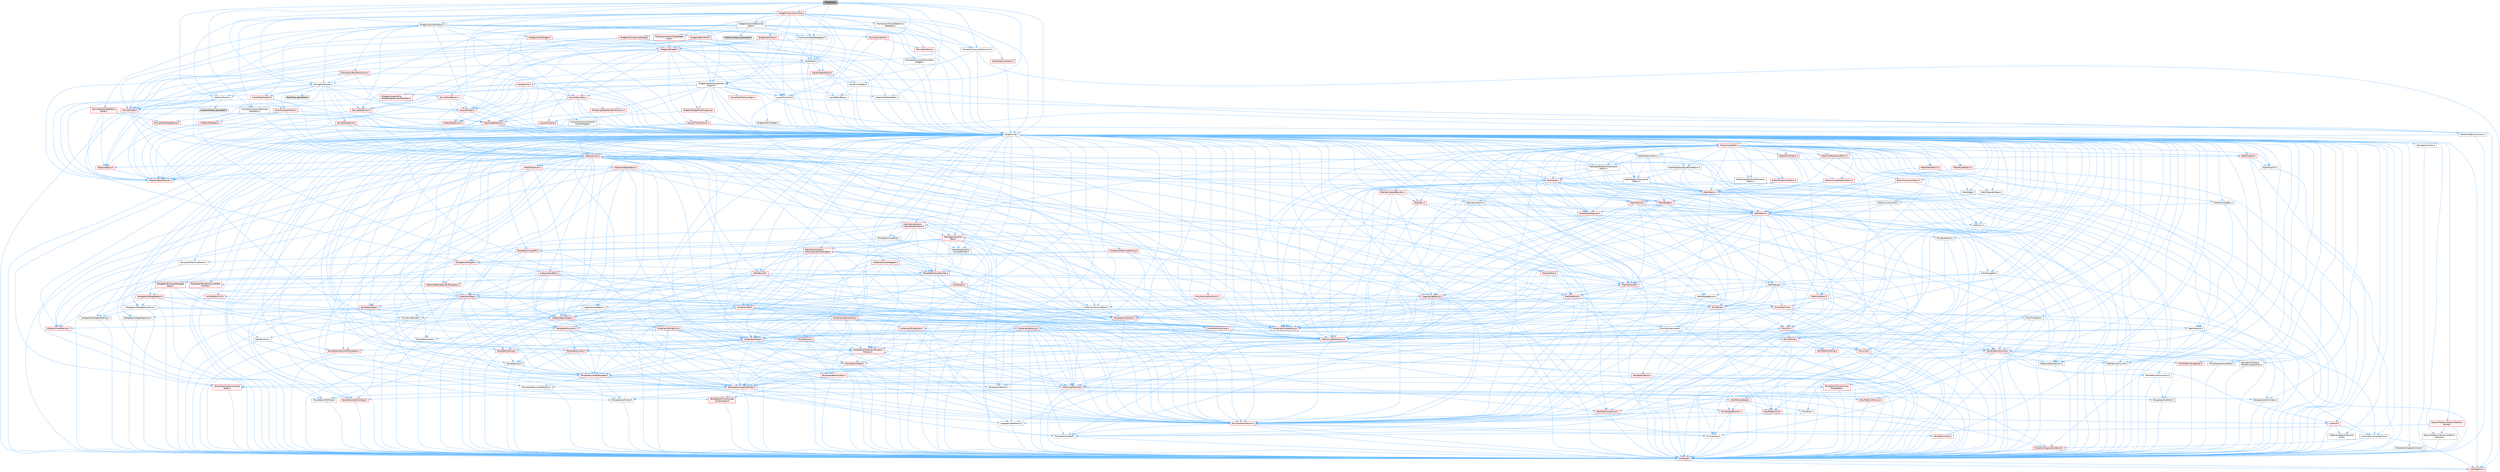digraph "STileView.h"
{
 // INTERACTIVE_SVG=YES
 // LATEX_PDF_SIZE
  bgcolor="transparent";
  edge [fontname=Helvetica,fontsize=10,labelfontname=Helvetica,labelfontsize=10];
  node [fontname=Helvetica,fontsize=10,shape=box,height=0.2,width=0.4];
  Node1 [id="Node000001",label="STileView.h",height=0.2,width=0.4,color="gray40", fillcolor="grey60", style="filled", fontcolor="black",tooltip=" "];
  Node1 -> Node2 [id="edge1_Node000001_Node000002",color="steelblue1",style="solid",tooltip=" "];
  Node2 [id="Node000002",label="CoreMinimal.h",height=0.2,width=0.4,color="grey40", fillcolor="white", style="filled",URL="$d7/d67/CoreMinimal_8h.html",tooltip=" "];
  Node2 -> Node3 [id="edge2_Node000002_Node000003",color="steelblue1",style="solid",tooltip=" "];
  Node3 [id="Node000003",label="CoreTypes.h",height=0.2,width=0.4,color="red", fillcolor="#FFF0F0", style="filled",URL="$dc/dec/CoreTypes_8h.html",tooltip=" "];
  Node3 -> Node4 [id="edge3_Node000003_Node000004",color="steelblue1",style="solid",tooltip=" "];
  Node4 [id="Node000004",label="HAL/Platform.h",height=0.2,width=0.4,color="red", fillcolor="#FFF0F0", style="filled",URL="$d9/dd0/Platform_8h.html",tooltip=" "];
  Node2 -> Node17 [id="edge4_Node000002_Node000017",color="steelblue1",style="solid",tooltip=" "];
  Node17 [id="Node000017",label="CoreFwd.h",height=0.2,width=0.4,color="red", fillcolor="#FFF0F0", style="filled",URL="$d1/d1e/CoreFwd_8h.html",tooltip=" "];
  Node17 -> Node3 [id="edge5_Node000017_Node000003",color="steelblue1",style="solid",tooltip=" "];
  Node17 -> Node18 [id="edge6_Node000017_Node000018",color="steelblue1",style="solid",tooltip=" "];
  Node18 [id="Node000018",label="Containers/ContainersFwd.h",height=0.2,width=0.4,color="grey40", fillcolor="white", style="filled",URL="$d4/d0a/ContainersFwd_8h.html",tooltip=" "];
  Node18 -> Node4 [id="edge7_Node000018_Node000004",color="steelblue1",style="solid",tooltip=" "];
  Node18 -> Node3 [id="edge8_Node000018_Node000003",color="steelblue1",style="solid",tooltip=" "];
  Node18 -> Node19 [id="edge9_Node000018_Node000019",color="steelblue1",style="solid",tooltip=" "];
  Node19 [id="Node000019",label="Traits/IsContiguousContainer.h",height=0.2,width=0.4,color="red", fillcolor="#FFF0F0", style="filled",URL="$d5/d3c/IsContiguousContainer_8h.html",tooltip=" "];
  Node19 -> Node3 [id="edge10_Node000019_Node000003",color="steelblue1",style="solid",tooltip=" "];
  Node17 -> Node23 [id="edge11_Node000017_Node000023",color="steelblue1",style="solid",tooltip=" "];
  Node23 [id="Node000023",label="UObject/UObjectHierarchy\lFwd.h",height=0.2,width=0.4,color="grey40", fillcolor="white", style="filled",URL="$d3/d13/UObjectHierarchyFwd_8h.html",tooltip=" "];
  Node2 -> Node23 [id="edge12_Node000002_Node000023",color="steelblue1",style="solid",tooltip=" "];
  Node2 -> Node18 [id="edge13_Node000002_Node000018",color="steelblue1",style="solid",tooltip=" "];
  Node2 -> Node24 [id="edge14_Node000002_Node000024",color="steelblue1",style="solid",tooltip=" "];
  Node24 [id="Node000024",label="Misc/VarArgs.h",height=0.2,width=0.4,color="grey40", fillcolor="white", style="filled",URL="$d5/d6f/VarArgs_8h.html",tooltip=" "];
  Node24 -> Node3 [id="edge15_Node000024_Node000003",color="steelblue1",style="solid",tooltip=" "];
  Node2 -> Node25 [id="edge16_Node000002_Node000025",color="steelblue1",style="solid",tooltip=" "];
  Node25 [id="Node000025",label="Logging/LogVerbosity.h",height=0.2,width=0.4,color="grey40", fillcolor="white", style="filled",URL="$d2/d8f/LogVerbosity_8h.html",tooltip=" "];
  Node25 -> Node3 [id="edge17_Node000025_Node000003",color="steelblue1",style="solid",tooltip=" "];
  Node2 -> Node26 [id="edge18_Node000002_Node000026",color="steelblue1",style="solid",tooltip=" "];
  Node26 [id="Node000026",label="Misc/OutputDevice.h",height=0.2,width=0.4,color="red", fillcolor="#FFF0F0", style="filled",URL="$d7/d32/OutputDevice_8h.html",tooltip=" "];
  Node26 -> Node17 [id="edge19_Node000026_Node000017",color="steelblue1",style="solid",tooltip=" "];
  Node26 -> Node3 [id="edge20_Node000026_Node000003",color="steelblue1",style="solid",tooltip=" "];
  Node26 -> Node25 [id="edge21_Node000026_Node000025",color="steelblue1",style="solid",tooltip=" "];
  Node26 -> Node24 [id="edge22_Node000026_Node000024",color="steelblue1",style="solid",tooltip=" "];
  Node2 -> Node32 [id="edge23_Node000002_Node000032",color="steelblue1",style="solid",tooltip=" "];
  Node32 [id="Node000032",label="HAL/PlatformCrt.h",height=0.2,width=0.4,color="red", fillcolor="#FFF0F0", style="filled",URL="$d8/d75/PlatformCrt_8h.html",tooltip=" "];
  Node2 -> Node42 [id="edge24_Node000002_Node000042",color="steelblue1",style="solid",tooltip=" "];
  Node42 [id="Node000042",label="HAL/PlatformMisc.h",height=0.2,width=0.4,color="red", fillcolor="#FFF0F0", style="filled",URL="$d0/df5/PlatformMisc_8h.html",tooltip=" "];
  Node42 -> Node3 [id="edge25_Node000042_Node000003",color="steelblue1",style="solid",tooltip=" "];
  Node2 -> Node61 [id="edge26_Node000002_Node000061",color="steelblue1",style="solid",tooltip=" "];
  Node61 [id="Node000061",label="Misc/AssertionMacros.h",height=0.2,width=0.4,color="red", fillcolor="#FFF0F0", style="filled",URL="$d0/dfa/AssertionMacros_8h.html",tooltip=" "];
  Node61 -> Node3 [id="edge27_Node000061_Node000003",color="steelblue1",style="solid",tooltip=" "];
  Node61 -> Node4 [id="edge28_Node000061_Node000004",color="steelblue1",style="solid",tooltip=" "];
  Node61 -> Node42 [id="edge29_Node000061_Node000042",color="steelblue1",style="solid",tooltip=" "];
  Node61 -> Node62 [id="edge30_Node000061_Node000062",color="steelblue1",style="solid",tooltip=" "];
  Node62 [id="Node000062",label="Templates/EnableIf.h",height=0.2,width=0.4,color="grey40", fillcolor="white", style="filled",URL="$d7/d60/EnableIf_8h.html",tooltip=" "];
  Node62 -> Node3 [id="edge31_Node000062_Node000003",color="steelblue1",style="solid",tooltip=" "];
  Node61 -> Node24 [id="edge32_Node000061_Node000024",color="steelblue1",style="solid",tooltip=" "];
  Node2 -> Node70 [id="edge33_Node000002_Node000070",color="steelblue1",style="solid",tooltip=" "];
  Node70 [id="Node000070",label="Templates/IsPointer.h",height=0.2,width=0.4,color="grey40", fillcolor="white", style="filled",URL="$d7/d05/IsPointer_8h.html",tooltip=" "];
  Node70 -> Node3 [id="edge34_Node000070_Node000003",color="steelblue1",style="solid",tooltip=" "];
  Node2 -> Node71 [id="edge35_Node000002_Node000071",color="steelblue1",style="solid",tooltip=" "];
  Node71 [id="Node000071",label="HAL/PlatformMemory.h",height=0.2,width=0.4,color="red", fillcolor="#FFF0F0", style="filled",URL="$de/d68/PlatformMemory_8h.html",tooltip=" "];
  Node71 -> Node3 [id="edge36_Node000071_Node000003",color="steelblue1",style="solid",tooltip=" "];
  Node2 -> Node54 [id="edge37_Node000002_Node000054",color="steelblue1",style="solid",tooltip=" "];
  Node54 [id="Node000054",label="HAL/PlatformAtomics.h",height=0.2,width=0.4,color="red", fillcolor="#FFF0F0", style="filled",URL="$d3/d36/PlatformAtomics_8h.html",tooltip=" "];
  Node54 -> Node3 [id="edge38_Node000054_Node000003",color="steelblue1",style="solid",tooltip=" "];
  Node2 -> Node76 [id="edge39_Node000002_Node000076",color="steelblue1",style="solid",tooltip=" "];
  Node76 [id="Node000076",label="Misc/Exec.h",height=0.2,width=0.4,color="grey40", fillcolor="white", style="filled",URL="$de/ddb/Exec_8h.html",tooltip=" "];
  Node76 -> Node3 [id="edge40_Node000076_Node000003",color="steelblue1",style="solid",tooltip=" "];
  Node76 -> Node61 [id="edge41_Node000076_Node000061",color="steelblue1",style="solid",tooltip=" "];
  Node2 -> Node77 [id="edge42_Node000002_Node000077",color="steelblue1",style="solid",tooltip=" "];
  Node77 [id="Node000077",label="HAL/MemoryBase.h",height=0.2,width=0.4,color="red", fillcolor="#FFF0F0", style="filled",URL="$d6/d9f/MemoryBase_8h.html",tooltip=" "];
  Node77 -> Node3 [id="edge43_Node000077_Node000003",color="steelblue1",style="solid",tooltip=" "];
  Node77 -> Node54 [id="edge44_Node000077_Node000054",color="steelblue1",style="solid",tooltip=" "];
  Node77 -> Node32 [id="edge45_Node000077_Node000032",color="steelblue1",style="solid",tooltip=" "];
  Node77 -> Node76 [id="edge46_Node000077_Node000076",color="steelblue1",style="solid",tooltip=" "];
  Node77 -> Node26 [id="edge47_Node000077_Node000026",color="steelblue1",style="solid",tooltip=" "];
  Node2 -> Node87 [id="edge48_Node000002_Node000087",color="steelblue1",style="solid",tooltip=" "];
  Node87 [id="Node000087",label="HAL/UnrealMemory.h",height=0.2,width=0.4,color="red", fillcolor="#FFF0F0", style="filled",URL="$d9/d96/UnrealMemory_8h.html",tooltip=" "];
  Node87 -> Node3 [id="edge49_Node000087_Node000003",color="steelblue1",style="solid",tooltip=" "];
  Node87 -> Node77 [id="edge50_Node000087_Node000077",color="steelblue1",style="solid",tooltip=" "];
  Node87 -> Node71 [id="edge51_Node000087_Node000071",color="steelblue1",style="solid",tooltip=" "];
  Node87 -> Node70 [id="edge52_Node000087_Node000070",color="steelblue1",style="solid",tooltip=" "];
  Node2 -> Node89 [id="edge53_Node000002_Node000089",color="steelblue1",style="solid",tooltip=" "];
  Node89 [id="Node000089",label="Templates/IsArithmetic.h",height=0.2,width=0.4,color="grey40", fillcolor="white", style="filled",URL="$d2/d5d/IsArithmetic_8h.html",tooltip=" "];
  Node89 -> Node3 [id="edge54_Node000089_Node000003",color="steelblue1",style="solid",tooltip=" "];
  Node2 -> Node83 [id="edge55_Node000002_Node000083",color="steelblue1",style="solid",tooltip=" "];
  Node83 [id="Node000083",label="Templates/AndOrNot.h",height=0.2,width=0.4,color="grey40", fillcolor="white", style="filled",URL="$db/d0a/AndOrNot_8h.html",tooltip=" "];
  Node83 -> Node3 [id="edge56_Node000083_Node000003",color="steelblue1",style="solid",tooltip=" "];
  Node2 -> Node90 [id="edge57_Node000002_Node000090",color="steelblue1",style="solid",tooltip=" "];
  Node90 [id="Node000090",label="Templates/IsPODType.h",height=0.2,width=0.4,color="grey40", fillcolor="white", style="filled",URL="$d7/db1/IsPODType_8h.html",tooltip=" "];
  Node90 -> Node3 [id="edge58_Node000090_Node000003",color="steelblue1",style="solid",tooltip=" "];
  Node2 -> Node91 [id="edge59_Node000002_Node000091",color="steelblue1",style="solid",tooltip=" "];
  Node91 [id="Node000091",label="Templates/IsUECoreType.h",height=0.2,width=0.4,color="red", fillcolor="#FFF0F0", style="filled",URL="$d1/db8/IsUECoreType_8h.html",tooltip=" "];
  Node91 -> Node3 [id="edge60_Node000091_Node000003",color="steelblue1",style="solid",tooltip=" "];
  Node2 -> Node84 [id="edge61_Node000002_Node000084",color="steelblue1",style="solid",tooltip=" "];
  Node84 [id="Node000084",label="Templates/IsTriviallyCopy\lConstructible.h",height=0.2,width=0.4,color="red", fillcolor="#FFF0F0", style="filled",URL="$d3/d78/IsTriviallyCopyConstructible_8h.html",tooltip=" "];
  Node84 -> Node3 [id="edge62_Node000084_Node000003",color="steelblue1",style="solid",tooltip=" "];
  Node2 -> Node92 [id="edge63_Node000002_Node000092",color="steelblue1",style="solid",tooltip=" "];
  Node92 [id="Node000092",label="Templates/UnrealTypeTraits.h",height=0.2,width=0.4,color="red", fillcolor="#FFF0F0", style="filled",URL="$d2/d2d/UnrealTypeTraits_8h.html",tooltip=" "];
  Node92 -> Node3 [id="edge64_Node000092_Node000003",color="steelblue1",style="solid",tooltip=" "];
  Node92 -> Node70 [id="edge65_Node000092_Node000070",color="steelblue1",style="solid",tooltip=" "];
  Node92 -> Node61 [id="edge66_Node000092_Node000061",color="steelblue1",style="solid",tooltip=" "];
  Node92 -> Node83 [id="edge67_Node000092_Node000083",color="steelblue1",style="solid",tooltip=" "];
  Node92 -> Node62 [id="edge68_Node000092_Node000062",color="steelblue1",style="solid",tooltip=" "];
  Node92 -> Node89 [id="edge69_Node000092_Node000089",color="steelblue1",style="solid",tooltip=" "];
  Node92 -> Node90 [id="edge70_Node000092_Node000090",color="steelblue1",style="solid",tooltip=" "];
  Node92 -> Node91 [id="edge71_Node000092_Node000091",color="steelblue1",style="solid",tooltip=" "];
  Node92 -> Node84 [id="edge72_Node000092_Node000084",color="steelblue1",style="solid",tooltip=" "];
  Node2 -> Node62 [id="edge73_Node000002_Node000062",color="steelblue1",style="solid",tooltip=" "];
  Node2 -> Node94 [id="edge74_Node000002_Node000094",color="steelblue1",style="solid",tooltip=" "];
  Node94 [id="Node000094",label="Templates/RemoveReference.h",height=0.2,width=0.4,color="grey40", fillcolor="white", style="filled",URL="$da/dbe/RemoveReference_8h.html",tooltip=" "];
  Node94 -> Node3 [id="edge75_Node000094_Node000003",color="steelblue1",style="solid",tooltip=" "];
  Node2 -> Node95 [id="edge76_Node000002_Node000095",color="steelblue1",style="solid",tooltip=" "];
  Node95 [id="Node000095",label="Templates/IntegralConstant.h",height=0.2,width=0.4,color="grey40", fillcolor="white", style="filled",URL="$db/d1b/IntegralConstant_8h.html",tooltip=" "];
  Node95 -> Node3 [id="edge77_Node000095_Node000003",color="steelblue1",style="solid",tooltip=" "];
  Node2 -> Node96 [id="edge78_Node000002_Node000096",color="steelblue1",style="solid",tooltip=" "];
  Node96 [id="Node000096",label="Templates/IsClass.h",height=0.2,width=0.4,color="grey40", fillcolor="white", style="filled",URL="$db/dcb/IsClass_8h.html",tooltip=" "];
  Node96 -> Node3 [id="edge79_Node000096_Node000003",color="steelblue1",style="solid",tooltip=" "];
  Node2 -> Node97 [id="edge80_Node000002_Node000097",color="steelblue1",style="solid",tooltip=" "];
  Node97 [id="Node000097",label="Templates/TypeCompatible\lBytes.h",height=0.2,width=0.4,color="red", fillcolor="#FFF0F0", style="filled",URL="$df/d0a/TypeCompatibleBytes_8h.html",tooltip=" "];
  Node97 -> Node3 [id="edge81_Node000097_Node000003",color="steelblue1",style="solid",tooltip=" "];
  Node2 -> Node19 [id="edge82_Node000002_Node000019",color="steelblue1",style="solid",tooltip=" "];
  Node2 -> Node98 [id="edge83_Node000002_Node000098",color="steelblue1",style="solid",tooltip=" "];
  Node98 [id="Node000098",label="Templates/UnrealTemplate.h",height=0.2,width=0.4,color="red", fillcolor="#FFF0F0", style="filled",URL="$d4/d24/UnrealTemplate_8h.html",tooltip=" "];
  Node98 -> Node3 [id="edge84_Node000098_Node000003",color="steelblue1",style="solid",tooltip=" "];
  Node98 -> Node70 [id="edge85_Node000098_Node000070",color="steelblue1",style="solid",tooltip=" "];
  Node98 -> Node87 [id="edge86_Node000098_Node000087",color="steelblue1",style="solid",tooltip=" "];
  Node98 -> Node92 [id="edge87_Node000098_Node000092",color="steelblue1",style="solid",tooltip=" "];
  Node98 -> Node94 [id="edge88_Node000098_Node000094",color="steelblue1",style="solid",tooltip=" "];
  Node98 -> Node97 [id="edge89_Node000098_Node000097",color="steelblue1",style="solid",tooltip=" "];
  Node98 -> Node65 [id="edge90_Node000098_Node000065",color="steelblue1",style="solid",tooltip=" "];
  Node65 [id="Node000065",label="Templates/Identity.h",height=0.2,width=0.4,color="grey40", fillcolor="white", style="filled",URL="$d0/dd5/Identity_8h.html",tooltip=" "];
  Node98 -> Node19 [id="edge91_Node000098_Node000019",color="steelblue1",style="solid",tooltip=" "];
  Node2 -> Node47 [id="edge92_Node000002_Node000047",color="steelblue1",style="solid",tooltip=" "];
  Node47 [id="Node000047",label="Math/NumericLimits.h",height=0.2,width=0.4,color="grey40", fillcolor="white", style="filled",URL="$df/d1b/NumericLimits_8h.html",tooltip=" "];
  Node47 -> Node3 [id="edge93_Node000047_Node000003",color="steelblue1",style="solid",tooltip=" "];
  Node2 -> Node102 [id="edge94_Node000002_Node000102",color="steelblue1",style="solid",tooltip=" "];
  Node102 [id="Node000102",label="HAL/PlatformMath.h",height=0.2,width=0.4,color="red", fillcolor="#FFF0F0", style="filled",URL="$dc/d53/PlatformMath_8h.html",tooltip=" "];
  Node102 -> Node3 [id="edge95_Node000102_Node000003",color="steelblue1",style="solid",tooltip=" "];
  Node2 -> Node85 [id="edge96_Node000002_Node000085",color="steelblue1",style="solid",tooltip=" "];
  Node85 [id="Node000085",label="Templates/IsTriviallyCopy\lAssignable.h",height=0.2,width=0.4,color="red", fillcolor="#FFF0F0", style="filled",URL="$d2/df2/IsTriviallyCopyAssignable_8h.html",tooltip=" "];
  Node85 -> Node3 [id="edge97_Node000085_Node000003",color="steelblue1",style="solid",tooltip=" "];
  Node2 -> Node110 [id="edge98_Node000002_Node000110",color="steelblue1",style="solid",tooltip=" "];
  Node110 [id="Node000110",label="Templates/MemoryOps.h",height=0.2,width=0.4,color="red", fillcolor="#FFF0F0", style="filled",URL="$db/dea/MemoryOps_8h.html",tooltip=" "];
  Node110 -> Node3 [id="edge99_Node000110_Node000003",color="steelblue1",style="solid",tooltip=" "];
  Node110 -> Node87 [id="edge100_Node000110_Node000087",color="steelblue1",style="solid",tooltip=" "];
  Node110 -> Node85 [id="edge101_Node000110_Node000085",color="steelblue1",style="solid",tooltip=" "];
  Node110 -> Node84 [id="edge102_Node000110_Node000084",color="steelblue1",style="solid",tooltip=" "];
  Node110 -> Node92 [id="edge103_Node000110_Node000092",color="steelblue1",style="solid",tooltip=" "];
  Node2 -> Node111 [id="edge104_Node000002_Node000111",color="steelblue1",style="solid",tooltip=" "];
  Node111 [id="Node000111",label="Containers/ContainerAllocation\lPolicies.h",height=0.2,width=0.4,color="red", fillcolor="#FFF0F0", style="filled",URL="$d7/dff/ContainerAllocationPolicies_8h.html",tooltip=" "];
  Node111 -> Node3 [id="edge105_Node000111_Node000003",color="steelblue1",style="solid",tooltip=" "];
  Node111 -> Node111 [id="edge106_Node000111_Node000111",color="steelblue1",style="solid",tooltip=" "];
  Node111 -> Node102 [id="edge107_Node000111_Node000102",color="steelblue1",style="solid",tooltip=" "];
  Node111 -> Node87 [id="edge108_Node000111_Node000087",color="steelblue1",style="solid",tooltip=" "];
  Node111 -> Node47 [id="edge109_Node000111_Node000047",color="steelblue1",style="solid",tooltip=" "];
  Node111 -> Node61 [id="edge110_Node000111_Node000061",color="steelblue1",style="solid",tooltip=" "];
  Node111 -> Node110 [id="edge111_Node000111_Node000110",color="steelblue1",style="solid",tooltip=" "];
  Node111 -> Node97 [id="edge112_Node000111_Node000097",color="steelblue1",style="solid",tooltip=" "];
  Node2 -> Node114 [id="edge113_Node000002_Node000114",color="steelblue1",style="solid",tooltip=" "];
  Node114 [id="Node000114",label="Templates/IsEnumClass.h",height=0.2,width=0.4,color="grey40", fillcolor="white", style="filled",URL="$d7/d15/IsEnumClass_8h.html",tooltip=" "];
  Node114 -> Node3 [id="edge114_Node000114_Node000003",color="steelblue1",style="solid",tooltip=" "];
  Node114 -> Node83 [id="edge115_Node000114_Node000083",color="steelblue1",style="solid",tooltip=" "];
  Node2 -> Node115 [id="edge116_Node000002_Node000115",color="steelblue1",style="solid",tooltip=" "];
  Node115 [id="Node000115",label="HAL/PlatformProperties.h",height=0.2,width=0.4,color="red", fillcolor="#FFF0F0", style="filled",URL="$d9/db0/PlatformProperties_8h.html",tooltip=" "];
  Node115 -> Node3 [id="edge117_Node000115_Node000003",color="steelblue1",style="solid",tooltip=" "];
  Node2 -> Node118 [id="edge118_Node000002_Node000118",color="steelblue1",style="solid",tooltip=" "];
  Node118 [id="Node000118",label="Misc/EngineVersionBase.h",height=0.2,width=0.4,color="grey40", fillcolor="white", style="filled",URL="$d5/d2b/EngineVersionBase_8h.html",tooltip=" "];
  Node118 -> Node3 [id="edge119_Node000118_Node000003",color="steelblue1",style="solid",tooltip=" "];
  Node2 -> Node119 [id="edge120_Node000002_Node000119",color="steelblue1",style="solid",tooltip=" "];
  Node119 [id="Node000119",label="Internationalization\l/TextNamespaceFwd.h",height=0.2,width=0.4,color="grey40", fillcolor="white", style="filled",URL="$d8/d97/TextNamespaceFwd_8h.html",tooltip=" "];
  Node119 -> Node3 [id="edge121_Node000119_Node000003",color="steelblue1",style="solid",tooltip=" "];
  Node2 -> Node120 [id="edge122_Node000002_Node000120",color="steelblue1",style="solid",tooltip=" "];
  Node120 [id="Node000120",label="Serialization/Archive.h",height=0.2,width=0.4,color="red", fillcolor="#FFF0F0", style="filled",URL="$d7/d3b/Archive_8h.html",tooltip=" "];
  Node120 -> Node17 [id="edge123_Node000120_Node000017",color="steelblue1",style="solid",tooltip=" "];
  Node120 -> Node3 [id="edge124_Node000120_Node000003",color="steelblue1",style="solid",tooltip=" "];
  Node120 -> Node115 [id="edge125_Node000120_Node000115",color="steelblue1",style="solid",tooltip=" "];
  Node120 -> Node119 [id="edge126_Node000120_Node000119",color="steelblue1",style="solid",tooltip=" "];
  Node120 -> Node61 [id="edge127_Node000120_Node000061",color="steelblue1",style="solid",tooltip=" "];
  Node120 -> Node118 [id="edge128_Node000120_Node000118",color="steelblue1",style="solid",tooltip=" "];
  Node120 -> Node24 [id="edge129_Node000120_Node000024",color="steelblue1",style="solid",tooltip=" "];
  Node120 -> Node62 [id="edge130_Node000120_Node000062",color="steelblue1",style="solid",tooltip=" "];
  Node120 -> Node114 [id="edge131_Node000120_Node000114",color="steelblue1",style="solid",tooltip=" "];
  Node120 -> Node98 [id="edge132_Node000120_Node000098",color="steelblue1",style="solid",tooltip=" "];
  Node120 -> Node123 [id="edge133_Node000120_Node000123",color="steelblue1",style="solid",tooltip=" "];
  Node123 [id="Node000123",label="UObject/ObjectVersion.h",height=0.2,width=0.4,color="grey40", fillcolor="white", style="filled",URL="$da/d63/ObjectVersion_8h.html",tooltip=" "];
  Node123 -> Node3 [id="edge134_Node000123_Node000003",color="steelblue1",style="solid",tooltip=" "];
  Node2 -> Node124 [id="edge135_Node000002_Node000124",color="steelblue1",style="solid",tooltip=" "];
  Node124 [id="Node000124",label="Templates/Less.h",height=0.2,width=0.4,color="grey40", fillcolor="white", style="filled",URL="$de/dc8/Less_8h.html",tooltip=" "];
  Node124 -> Node3 [id="edge136_Node000124_Node000003",color="steelblue1",style="solid",tooltip=" "];
  Node124 -> Node98 [id="edge137_Node000124_Node000098",color="steelblue1",style="solid",tooltip=" "];
  Node2 -> Node125 [id="edge138_Node000002_Node000125",color="steelblue1",style="solid",tooltip=" "];
  Node125 [id="Node000125",label="Templates/Sorting.h",height=0.2,width=0.4,color="red", fillcolor="#FFF0F0", style="filled",URL="$d3/d9e/Sorting_8h.html",tooltip=" "];
  Node125 -> Node3 [id="edge139_Node000125_Node000003",color="steelblue1",style="solid",tooltip=" "];
  Node125 -> Node102 [id="edge140_Node000125_Node000102",color="steelblue1",style="solid",tooltip=" "];
  Node125 -> Node124 [id="edge141_Node000125_Node000124",color="steelblue1",style="solid",tooltip=" "];
  Node2 -> Node136 [id="edge142_Node000002_Node000136",color="steelblue1",style="solid",tooltip=" "];
  Node136 [id="Node000136",label="Misc/Char.h",height=0.2,width=0.4,color="red", fillcolor="#FFF0F0", style="filled",URL="$d0/d58/Char_8h.html",tooltip=" "];
  Node136 -> Node3 [id="edge143_Node000136_Node000003",color="steelblue1",style="solid",tooltip=" "];
  Node2 -> Node139 [id="edge144_Node000002_Node000139",color="steelblue1",style="solid",tooltip=" "];
  Node139 [id="Node000139",label="GenericPlatform/GenericPlatform\lStricmp.h",height=0.2,width=0.4,color="grey40", fillcolor="white", style="filled",URL="$d2/d86/GenericPlatformStricmp_8h.html",tooltip=" "];
  Node139 -> Node3 [id="edge145_Node000139_Node000003",color="steelblue1",style="solid",tooltip=" "];
  Node2 -> Node140 [id="edge146_Node000002_Node000140",color="steelblue1",style="solid",tooltip=" "];
  Node140 [id="Node000140",label="GenericPlatform/GenericPlatform\lString.h",height=0.2,width=0.4,color="red", fillcolor="#FFF0F0", style="filled",URL="$dd/d20/GenericPlatformString_8h.html",tooltip=" "];
  Node140 -> Node3 [id="edge147_Node000140_Node000003",color="steelblue1",style="solid",tooltip=" "];
  Node140 -> Node139 [id="edge148_Node000140_Node000139",color="steelblue1",style="solid",tooltip=" "];
  Node140 -> Node62 [id="edge149_Node000140_Node000062",color="steelblue1",style="solid",tooltip=" "];
  Node2 -> Node73 [id="edge150_Node000002_Node000073",color="steelblue1",style="solid",tooltip=" "];
  Node73 [id="Node000073",label="HAL/PlatformString.h",height=0.2,width=0.4,color="red", fillcolor="#FFF0F0", style="filled",URL="$db/db5/PlatformString_8h.html",tooltip=" "];
  Node73 -> Node3 [id="edge151_Node000073_Node000003",color="steelblue1",style="solid",tooltip=" "];
  Node2 -> Node143 [id="edge152_Node000002_Node000143",color="steelblue1",style="solid",tooltip=" "];
  Node143 [id="Node000143",label="Misc/CString.h",height=0.2,width=0.4,color="red", fillcolor="#FFF0F0", style="filled",URL="$d2/d49/CString_8h.html",tooltip=" "];
  Node143 -> Node3 [id="edge153_Node000143_Node000003",color="steelblue1",style="solid",tooltip=" "];
  Node143 -> Node32 [id="edge154_Node000143_Node000032",color="steelblue1",style="solid",tooltip=" "];
  Node143 -> Node73 [id="edge155_Node000143_Node000073",color="steelblue1",style="solid",tooltip=" "];
  Node143 -> Node61 [id="edge156_Node000143_Node000061",color="steelblue1",style="solid",tooltip=" "];
  Node143 -> Node136 [id="edge157_Node000143_Node000136",color="steelblue1",style="solid",tooltip=" "];
  Node143 -> Node24 [id="edge158_Node000143_Node000024",color="steelblue1",style="solid",tooltip=" "];
  Node2 -> Node144 [id="edge159_Node000002_Node000144",color="steelblue1",style="solid",tooltip=" "];
  Node144 [id="Node000144",label="Misc/Crc.h",height=0.2,width=0.4,color="red", fillcolor="#FFF0F0", style="filled",URL="$d4/dd2/Crc_8h.html",tooltip=" "];
  Node144 -> Node3 [id="edge160_Node000144_Node000003",color="steelblue1",style="solid",tooltip=" "];
  Node144 -> Node73 [id="edge161_Node000144_Node000073",color="steelblue1",style="solid",tooltip=" "];
  Node144 -> Node61 [id="edge162_Node000144_Node000061",color="steelblue1",style="solid",tooltip=" "];
  Node144 -> Node143 [id="edge163_Node000144_Node000143",color="steelblue1",style="solid",tooltip=" "];
  Node144 -> Node136 [id="edge164_Node000144_Node000136",color="steelblue1",style="solid",tooltip=" "];
  Node144 -> Node92 [id="edge165_Node000144_Node000092",color="steelblue1",style="solid",tooltip=" "];
  Node2 -> Node135 [id="edge166_Node000002_Node000135",color="steelblue1",style="solid",tooltip=" "];
  Node135 [id="Node000135",label="Math/UnrealMathUtility.h",height=0.2,width=0.4,color="red", fillcolor="#FFF0F0", style="filled",URL="$db/db8/UnrealMathUtility_8h.html",tooltip=" "];
  Node135 -> Node3 [id="edge167_Node000135_Node000003",color="steelblue1",style="solid",tooltip=" "];
  Node135 -> Node61 [id="edge168_Node000135_Node000061",color="steelblue1",style="solid",tooltip=" "];
  Node135 -> Node102 [id="edge169_Node000135_Node000102",color="steelblue1",style="solid",tooltip=" "];
  Node135 -> Node65 [id="edge170_Node000135_Node000065",color="steelblue1",style="solid",tooltip=" "];
  Node2 -> Node145 [id="edge171_Node000002_Node000145",color="steelblue1",style="solid",tooltip=" "];
  Node145 [id="Node000145",label="Containers/UnrealString.h",height=0.2,width=0.4,color="red", fillcolor="#FFF0F0", style="filled",URL="$d5/dba/UnrealString_8h.html",tooltip=" "];
  Node2 -> Node149 [id="edge172_Node000002_Node000149",color="steelblue1",style="solid",tooltip=" "];
  Node149 [id="Node000149",label="Containers/Array.h",height=0.2,width=0.4,color="red", fillcolor="#FFF0F0", style="filled",URL="$df/dd0/Array_8h.html",tooltip=" "];
  Node149 -> Node3 [id="edge173_Node000149_Node000003",color="steelblue1",style="solid",tooltip=" "];
  Node149 -> Node61 [id="edge174_Node000149_Node000061",color="steelblue1",style="solid",tooltip=" "];
  Node149 -> Node87 [id="edge175_Node000149_Node000087",color="steelblue1",style="solid",tooltip=" "];
  Node149 -> Node92 [id="edge176_Node000149_Node000092",color="steelblue1",style="solid",tooltip=" "];
  Node149 -> Node98 [id="edge177_Node000149_Node000098",color="steelblue1",style="solid",tooltip=" "];
  Node149 -> Node111 [id="edge178_Node000149_Node000111",color="steelblue1",style="solid",tooltip=" "];
  Node149 -> Node120 [id="edge179_Node000149_Node000120",color="steelblue1",style="solid",tooltip=" "];
  Node149 -> Node128 [id="edge180_Node000149_Node000128",color="steelblue1",style="solid",tooltip=" "];
  Node128 [id="Node000128",label="Templates/Invoke.h",height=0.2,width=0.4,color="red", fillcolor="#FFF0F0", style="filled",URL="$d7/deb/Invoke_8h.html",tooltip=" "];
  Node128 -> Node3 [id="edge181_Node000128_Node000003",color="steelblue1",style="solid",tooltip=" "];
  Node128 -> Node98 [id="edge182_Node000128_Node000098",color="steelblue1",style="solid",tooltip=" "];
  Node149 -> Node124 [id="edge183_Node000149_Node000124",color="steelblue1",style="solid",tooltip=" "];
  Node149 -> Node125 [id="edge184_Node000149_Node000125",color="steelblue1",style="solid",tooltip=" "];
  Node149 -> Node172 [id="edge185_Node000149_Node000172",color="steelblue1",style="solid",tooltip=" "];
  Node172 [id="Node000172",label="Templates/AlignmentTemplates.h",height=0.2,width=0.4,color="red", fillcolor="#FFF0F0", style="filled",URL="$dd/d32/AlignmentTemplates_8h.html",tooltip=" "];
  Node172 -> Node3 [id="edge186_Node000172_Node000003",color="steelblue1",style="solid",tooltip=" "];
  Node172 -> Node70 [id="edge187_Node000172_Node000070",color="steelblue1",style="solid",tooltip=" "];
  Node2 -> Node173 [id="edge188_Node000002_Node000173",color="steelblue1",style="solid",tooltip=" "];
  Node173 [id="Node000173",label="Misc/FrameNumber.h",height=0.2,width=0.4,color="grey40", fillcolor="white", style="filled",URL="$dd/dbd/FrameNumber_8h.html",tooltip=" "];
  Node173 -> Node3 [id="edge189_Node000173_Node000003",color="steelblue1",style="solid",tooltip=" "];
  Node173 -> Node47 [id="edge190_Node000173_Node000047",color="steelblue1",style="solid",tooltip=" "];
  Node173 -> Node135 [id="edge191_Node000173_Node000135",color="steelblue1",style="solid",tooltip=" "];
  Node173 -> Node62 [id="edge192_Node000173_Node000062",color="steelblue1",style="solid",tooltip=" "];
  Node173 -> Node92 [id="edge193_Node000173_Node000092",color="steelblue1",style="solid",tooltip=" "];
  Node2 -> Node174 [id="edge194_Node000002_Node000174",color="steelblue1",style="solid",tooltip=" "];
  Node174 [id="Node000174",label="Misc/Timespan.h",height=0.2,width=0.4,color="grey40", fillcolor="white", style="filled",URL="$da/dd9/Timespan_8h.html",tooltip=" "];
  Node174 -> Node3 [id="edge195_Node000174_Node000003",color="steelblue1",style="solid",tooltip=" "];
  Node174 -> Node175 [id="edge196_Node000174_Node000175",color="steelblue1",style="solid",tooltip=" "];
  Node175 [id="Node000175",label="Math/Interval.h",height=0.2,width=0.4,color="grey40", fillcolor="white", style="filled",URL="$d1/d55/Interval_8h.html",tooltip=" "];
  Node175 -> Node3 [id="edge197_Node000175_Node000003",color="steelblue1",style="solid",tooltip=" "];
  Node175 -> Node89 [id="edge198_Node000175_Node000089",color="steelblue1",style="solid",tooltip=" "];
  Node175 -> Node92 [id="edge199_Node000175_Node000092",color="steelblue1",style="solid",tooltip=" "];
  Node175 -> Node47 [id="edge200_Node000175_Node000047",color="steelblue1",style="solid",tooltip=" "];
  Node175 -> Node135 [id="edge201_Node000175_Node000135",color="steelblue1",style="solid",tooltip=" "];
  Node174 -> Node135 [id="edge202_Node000174_Node000135",color="steelblue1",style="solid",tooltip=" "];
  Node174 -> Node61 [id="edge203_Node000174_Node000061",color="steelblue1",style="solid",tooltip=" "];
  Node2 -> Node176 [id="edge204_Node000002_Node000176",color="steelblue1",style="solid",tooltip=" "];
  Node176 [id="Node000176",label="Containers/StringConv.h",height=0.2,width=0.4,color="red", fillcolor="#FFF0F0", style="filled",URL="$d3/ddf/StringConv_8h.html",tooltip=" "];
  Node176 -> Node3 [id="edge205_Node000176_Node000003",color="steelblue1",style="solid",tooltip=" "];
  Node176 -> Node61 [id="edge206_Node000176_Node000061",color="steelblue1",style="solid",tooltip=" "];
  Node176 -> Node111 [id="edge207_Node000176_Node000111",color="steelblue1",style="solid",tooltip=" "];
  Node176 -> Node149 [id="edge208_Node000176_Node000149",color="steelblue1",style="solid",tooltip=" "];
  Node176 -> Node143 [id="edge209_Node000176_Node000143",color="steelblue1",style="solid",tooltip=" "];
  Node176 -> Node177 [id="edge210_Node000176_Node000177",color="steelblue1",style="solid",tooltip=" "];
  Node177 [id="Node000177",label="Templates/IsArray.h",height=0.2,width=0.4,color="grey40", fillcolor="white", style="filled",URL="$d8/d8d/IsArray_8h.html",tooltip=" "];
  Node177 -> Node3 [id="edge211_Node000177_Node000003",color="steelblue1",style="solid",tooltip=" "];
  Node176 -> Node98 [id="edge212_Node000176_Node000098",color="steelblue1",style="solid",tooltip=" "];
  Node176 -> Node92 [id="edge213_Node000176_Node000092",color="steelblue1",style="solid",tooltip=" "];
  Node176 -> Node19 [id="edge214_Node000176_Node000019",color="steelblue1",style="solid",tooltip=" "];
  Node2 -> Node178 [id="edge215_Node000002_Node000178",color="steelblue1",style="solid",tooltip=" "];
  Node178 [id="Node000178",label="UObject/UnrealNames.h",height=0.2,width=0.4,color="red", fillcolor="#FFF0F0", style="filled",URL="$d8/db1/UnrealNames_8h.html",tooltip=" "];
  Node178 -> Node3 [id="edge216_Node000178_Node000003",color="steelblue1",style="solid",tooltip=" "];
  Node2 -> Node180 [id="edge217_Node000002_Node000180",color="steelblue1",style="solid",tooltip=" "];
  Node180 [id="Node000180",label="UObject/NameTypes.h",height=0.2,width=0.4,color="red", fillcolor="#FFF0F0", style="filled",URL="$d6/d35/NameTypes_8h.html",tooltip=" "];
  Node180 -> Node3 [id="edge218_Node000180_Node000003",color="steelblue1",style="solid",tooltip=" "];
  Node180 -> Node61 [id="edge219_Node000180_Node000061",color="steelblue1",style="solid",tooltip=" "];
  Node180 -> Node87 [id="edge220_Node000180_Node000087",color="steelblue1",style="solid",tooltip=" "];
  Node180 -> Node92 [id="edge221_Node000180_Node000092",color="steelblue1",style="solid",tooltip=" "];
  Node180 -> Node98 [id="edge222_Node000180_Node000098",color="steelblue1",style="solid",tooltip=" "];
  Node180 -> Node145 [id="edge223_Node000180_Node000145",color="steelblue1",style="solid",tooltip=" "];
  Node180 -> Node176 [id="edge224_Node000180_Node000176",color="steelblue1",style="solid",tooltip=" "];
  Node180 -> Node178 [id="edge225_Node000180_Node000178",color="steelblue1",style="solid",tooltip=" "];
  Node2 -> Node188 [id="edge226_Node000002_Node000188",color="steelblue1",style="solid",tooltip=" "];
  Node188 [id="Node000188",label="Misc/Parse.h",height=0.2,width=0.4,color="red", fillcolor="#FFF0F0", style="filled",URL="$dc/d71/Parse_8h.html",tooltip=" "];
  Node188 -> Node145 [id="edge227_Node000188_Node000145",color="steelblue1",style="solid",tooltip=" "];
  Node188 -> Node3 [id="edge228_Node000188_Node000003",color="steelblue1",style="solid",tooltip=" "];
  Node188 -> Node32 [id="edge229_Node000188_Node000032",color="steelblue1",style="solid",tooltip=" "];
  Node188 -> Node189 [id="edge230_Node000188_Node000189",color="steelblue1",style="solid",tooltip=" "];
  Node189 [id="Node000189",label="Templates/Function.h",height=0.2,width=0.4,color="red", fillcolor="#FFF0F0", style="filled",URL="$df/df5/Function_8h.html",tooltip=" "];
  Node189 -> Node3 [id="edge231_Node000189_Node000003",color="steelblue1",style="solid",tooltip=" "];
  Node189 -> Node61 [id="edge232_Node000189_Node000061",color="steelblue1",style="solid",tooltip=" "];
  Node189 -> Node87 [id="edge233_Node000189_Node000087",color="steelblue1",style="solid",tooltip=" "];
  Node189 -> Node92 [id="edge234_Node000189_Node000092",color="steelblue1",style="solid",tooltip=" "];
  Node189 -> Node128 [id="edge235_Node000189_Node000128",color="steelblue1",style="solid",tooltip=" "];
  Node189 -> Node98 [id="edge236_Node000189_Node000098",color="steelblue1",style="solid",tooltip=" "];
  Node189 -> Node135 [id="edge237_Node000189_Node000135",color="steelblue1",style="solid",tooltip=" "];
  Node2 -> Node172 [id="edge238_Node000002_Node000172",color="steelblue1",style="solid",tooltip=" "];
  Node2 -> Node191 [id="edge239_Node000002_Node000191",color="steelblue1",style="solid",tooltip=" "];
  Node191 [id="Node000191",label="Misc/StructBuilder.h",height=0.2,width=0.4,color="grey40", fillcolor="white", style="filled",URL="$d9/db3/StructBuilder_8h.html",tooltip=" "];
  Node191 -> Node3 [id="edge240_Node000191_Node000003",color="steelblue1",style="solid",tooltip=" "];
  Node191 -> Node135 [id="edge241_Node000191_Node000135",color="steelblue1",style="solid",tooltip=" "];
  Node191 -> Node172 [id="edge242_Node000191_Node000172",color="steelblue1",style="solid",tooltip=" "];
  Node2 -> Node104 [id="edge243_Node000002_Node000104",color="steelblue1",style="solid",tooltip=" "];
  Node104 [id="Node000104",label="Templates/Decay.h",height=0.2,width=0.4,color="red", fillcolor="#FFF0F0", style="filled",URL="$dd/d0f/Decay_8h.html",tooltip=" "];
  Node104 -> Node3 [id="edge244_Node000104_Node000003",color="steelblue1",style="solid",tooltip=" "];
  Node104 -> Node94 [id="edge245_Node000104_Node000094",color="steelblue1",style="solid",tooltip=" "];
  Node2 -> Node192 [id="edge246_Node000002_Node000192",color="steelblue1",style="solid",tooltip=" "];
  Node192 [id="Node000192",label="Templates/PointerIsConvertible\lFromTo.h",height=0.2,width=0.4,color="red", fillcolor="#FFF0F0", style="filled",URL="$d6/d65/PointerIsConvertibleFromTo_8h.html",tooltip=" "];
  Node192 -> Node3 [id="edge247_Node000192_Node000003",color="steelblue1",style="solid",tooltip=" "];
  Node2 -> Node128 [id="edge248_Node000002_Node000128",color="steelblue1",style="solid",tooltip=" "];
  Node2 -> Node189 [id="edge249_Node000002_Node000189",color="steelblue1",style="solid",tooltip=" "];
  Node2 -> Node161 [id="edge250_Node000002_Node000161",color="steelblue1",style="solid",tooltip=" "];
  Node161 [id="Node000161",label="Templates/TypeHash.h",height=0.2,width=0.4,color="red", fillcolor="#FFF0F0", style="filled",URL="$d1/d62/TypeHash_8h.html",tooltip=" "];
  Node161 -> Node3 [id="edge251_Node000161_Node000003",color="steelblue1",style="solid",tooltip=" "];
  Node161 -> Node144 [id="edge252_Node000161_Node000144",color="steelblue1",style="solid",tooltip=" "];
  Node2 -> Node193 [id="edge253_Node000002_Node000193",color="steelblue1",style="solid",tooltip=" "];
  Node193 [id="Node000193",label="Containers/ScriptArray.h",height=0.2,width=0.4,color="red", fillcolor="#FFF0F0", style="filled",URL="$dc/daf/ScriptArray_8h.html",tooltip=" "];
  Node193 -> Node3 [id="edge254_Node000193_Node000003",color="steelblue1",style="solid",tooltip=" "];
  Node193 -> Node61 [id="edge255_Node000193_Node000061",color="steelblue1",style="solid",tooltip=" "];
  Node193 -> Node87 [id="edge256_Node000193_Node000087",color="steelblue1",style="solid",tooltip=" "];
  Node193 -> Node111 [id="edge257_Node000193_Node000111",color="steelblue1",style="solid",tooltip=" "];
  Node193 -> Node149 [id="edge258_Node000193_Node000149",color="steelblue1",style="solid",tooltip=" "];
  Node2 -> Node194 [id="edge259_Node000002_Node000194",color="steelblue1",style="solid",tooltip=" "];
  Node194 [id="Node000194",label="Containers/BitArray.h",height=0.2,width=0.4,color="red", fillcolor="#FFF0F0", style="filled",URL="$d1/de4/BitArray_8h.html",tooltip=" "];
  Node194 -> Node111 [id="edge260_Node000194_Node000111",color="steelblue1",style="solid",tooltip=" "];
  Node194 -> Node3 [id="edge261_Node000194_Node000003",color="steelblue1",style="solid",tooltip=" "];
  Node194 -> Node54 [id="edge262_Node000194_Node000054",color="steelblue1",style="solid",tooltip=" "];
  Node194 -> Node87 [id="edge263_Node000194_Node000087",color="steelblue1",style="solid",tooltip=" "];
  Node194 -> Node135 [id="edge264_Node000194_Node000135",color="steelblue1",style="solid",tooltip=" "];
  Node194 -> Node61 [id="edge265_Node000194_Node000061",color="steelblue1",style="solid",tooltip=" "];
  Node194 -> Node120 [id="edge266_Node000194_Node000120",color="steelblue1",style="solid",tooltip=" "];
  Node194 -> Node62 [id="edge267_Node000194_Node000062",color="steelblue1",style="solid",tooltip=" "];
  Node194 -> Node128 [id="edge268_Node000194_Node000128",color="steelblue1",style="solid",tooltip=" "];
  Node194 -> Node98 [id="edge269_Node000194_Node000098",color="steelblue1",style="solid",tooltip=" "];
  Node194 -> Node92 [id="edge270_Node000194_Node000092",color="steelblue1",style="solid",tooltip=" "];
  Node2 -> Node195 [id="edge271_Node000002_Node000195",color="steelblue1",style="solid",tooltip=" "];
  Node195 [id="Node000195",label="Containers/SparseArray.h",height=0.2,width=0.4,color="red", fillcolor="#FFF0F0", style="filled",URL="$d5/dbf/SparseArray_8h.html",tooltip=" "];
  Node195 -> Node3 [id="edge272_Node000195_Node000003",color="steelblue1",style="solid",tooltip=" "];
  Node195 -> Node61 [id="edge273_Node000195_Node000061",color="steelblue1",style="solid",tooltip=" "];
  Node195 -> Node87 [id="edge274_Node000195_Node000087",color="steelblue1",style="solid",tooltip=" "];
  Node195 -> Node92 [id="edge275_Node000195_Node000092",color="steelblue1",style="solid",tooltip=" "];
  Node195 -> Node98 [id="edge276_Node000195_Node000098",color="steelblue1",style="solid",tooltip=" "];
  Node195 -> Node111 [id="edge277_Node000195_Node000111",color="steelblue1",style="solid",tooltip=" "];
  Node195 -> Node124 [id="edge278_Node000195_Node000124",color="steelblue1",style="solid",tooltip=" "];
  Node195 -> Node149 [id="edge279_Node000195_Node000149",color="steelblue1",style="solid",tooltip=" "];
  Node195 -> Node135 [id="edge280_Node000195_Node000135",color="steelblue1",style="solid",tooltip=" "];
  Node195 -> Node193 [id="edge281_Node000195_Node000193",color="steelblue1",style="solid",tooltip=" "];
  Node195 -> Node194 [id="edge282_Node000195_Node000194",color="steelblue1",style="solid",tooltip=" "];
  Node195 -> Node145 [id="edge283_Node000195_Node000145",color="steelblue1",style="solid",tooltip=" "];
  Node2 -> Node211 [id="edge284_Node000002_Node000211",color="steelblue1",style="solid",tooltip=" "];
  Node211 [id="Node000211",label="Containers/Set.h",height=0.2,width=0.4,color="red", fillcolor="#FFF0F0", style="filled",URL="$d4/d45/Set_8h.html",tooltip=" "];
  Node211 -> Node111 [id="edge285_Node000211_Node000111",color="steelblue1",style="solid",tooltip=" "];
  Node211 -> Node195 [id="edge286_Node000211_Node000195",color="steelblue1",style="solid",tooltip=" "];
  Node211 -> Node18 [id="edge287_Node000211_Node000018",color="steelblue1",style="solid",tooltip=" "];
  Node211 -> Node135 [id="edge288_Node000211_Node000135",color="steelblue1",style="solid",tooltip=" "];
  Node211 -> Node61 [id="edge289_Node000211_Node000061",color="steelblue1",style="solid",tooltip=" "];
  Node211 -> Node191 [id="edge290_Node000211_Node000191",color="steelblue1",style="solid",tooltip=" "];
  Node211 -> Node189 [id="edge291_Node000211_Node000189",color="steelblue1",style="solid",tooltip=" "];
  Node211 -> Node125 [id="edge292_Node000211_Node000125",color="steelblue1",style="solid",tooltip=" "];
  Node211 -> Node161 [id="edge293_Node000211_Node000161",color="steelblue1",style="solid",tooltip=" "];
  Node211 -> Node98 [id="edge294_Node000211_Node000098",color="steelblue1",style="solid",tooltip=" "];
  Node2 -> Node214 [id="edge295_Node000002_Node000214",color="steelblue1",style="solid",tooltip=" "];
  Node214 [id="Node000214",label="Algo/Reverse.h",height=0.2,width=0.4,color="grey40", fillcolor="white", style="filled",URL="$d5/d93/Reverse_8h.html",tooltip=" "];
  Node214 -> Node3 [id="edge296_Node000214_Node000003",color="steelblue1",style="solid",tooltip=" "];
  Node214 -> Node98 [id="edge297_Node000214_Node000098",color="steelblue1",style="solid",tooltip=" "];
  Node2 -> Node215 [id="edge298_Node000002_Node000215",color="steelblue1",style="solid",tooltip=" "];
  Node215 [id="Node000215",label="Containers/Map.h",height=0.2,width=0.4,color="red", fillcolor="#FFF0F0", style="filled",URL="$df/d79/Map_8h.html",tooltip=" "];
  Node215 -> Node3 [id="edge299_Node000215_Node000003",color="steelblue1",style="solid",tooltip=" "];
  Node215 -> Node214 [id="edge300_Node000215_Node000214",color="steelblue1",style="solid",tooltip=" "];
  Node215 -> Node211 [id="edge301_Node000215_Node000211",color="steelblue1",style="solid",tooltip=" "];
  Node215 -> Node145 [id="edge302_Node000215_Node000145",color="steelblue1",style="solid",tooltip=" "];
  Node215 -> Node61 [id="edge303_Node000215_Node000061",color="steelblue1",style="solid",tooltip=" "];
  Node215 -> Node191 [id="edge304_Node000215_Node000191",color="steelblue1",style="solid",tooltip=" "];
  Node215 -> Node189 [id="edge305_Node000215_Node000189",color="steelblue1",style="solid",tooltip=" "];
  Node215 -> Node125 [id="edge306_Node000215_Node000125",color="steelblue1",style="solid",tooltip=" "];
  Node215 -> Node216 [id="edge307_Node000215_Node000216",color="steelblue1",style="solid",tooltip=" "];
  Node216 [id="Node000216",label="Templates/Tuple.h",height=0.2,width=0.4,color="red", fillcolor="#FFF0F0", style="filled",URL="$d2/d4f/Tuple_8h.html",tooltip=" "];
  Node216 -> Node3 [id="edge308_Node000216_Node000003",color="steelblue1",style="solid",tooltip=" "];
  Node216 -> Node98 [id="edge309_Node000216_Node000098",color="steelblue1",style="solid",tooltip=" "];
  Node216 -> Node217 [id="edge310_Node000216_Node000217",color="steelblue1",style="solid",tooltip=" "];
  Node217 [id="Node000217",label="Delegates/IntegerSequence.h",height=0.2,width=0.4,color="grey40", fillcolor="white", style="filled",URL="$d2/dcc/IntegerSequence_8h.html",tooltip=" "];
  Node217 -> Node3 [id="edge311_Node000217_Node000003",color="steelblue1",style="solid",tooltip=" "];
  Node216 -> Node128 [id="edge312_Node000216_Node000128",color="steelblue1",style="solid",tooltip=" "];
  Node216 -> Node161 [id="edge313_Node000216_Node000161",color="steelblue1",style="solid",tooltip=" "];
  Node215 -> Node98 [id="edge314_Node000215_Node000098",color="steelblue1",style="solid",tooltip=" "];
  Node215 -> Node92 [id="edge315_Node000215_Node000092",color="steelblue1",style="solid",tooltip=" "];
  Node2 -> Node219 [id="edge316_Node000002_Node000219",color="steelblue1",style="solid",tooltip=" "];
  Node219 [id="Node000219",label="Math/IntPoint.h",height=0.2,width=0.4,color="red", fillcolor="#FFF0F0", style="filled",URL="$d3/df7/IntPoint_8h.html",tooltip=" "];
  Node219 -> Node3 [id="edge317_Node000219_Node000003",color="steelblue1",style="solid",tooltip=" "];
  Node219 -> Node61 [id="edge318_Node000219_Node000061",color="steelblue1",style="solid",tooltip=" "];
  Node219 -> Node188 [id="edge319_Node000219_Node000188",color="steelblue1",style="solid",tooltip=" "];
  Node219 -> Node135 [id="edge320_Node000219_Node000135",color="steelblue1",style="solid",tooltip=" "];
  Node219 -> Node145 [id="edge321_Node000219_Node000145",color="steelblue1",style="solid",tooltip=" "];
  Node219 -> Node161 [id="edge322_Node000219_Node000161",color="steelblue1",style="solid",tooltip=" "];
  Node2 -> Node221 [id="edge323_Node000002_Node000221",color="steelblue1",style="solid",tooltip=" "];
  Node221 [id="Node000221",label="Math/IntVector.h",height=0.2,width=0.4,color="red", fillcolor="#FFF0F0", style="filled",URL="$d7/d44/IntVector_8h.html",tooltip=" "];
  Node221 -> Node3 [id="edge324_Node000221_Node000003",color="steelblue1",style="solid",tooltip=" "];
  Node221 -> Node144 [id="edge325_Node000221_Node000144",color="steelblue1",style="solid",tooltip=" "];
  Node221 -> Node188 [id="edge326_Node000221_Node000188",color="steelblue1",style="solid",tooltip=" "];
  Node221 -> Node135 [id="edge327_Node000221_Node000135",color="steelblue1",style="solid",tooltip=" "];
  Node221 -> Node145 [id="edge328_Node000221_Node000145",color="steelblue1",style="solid",tooltip=" "];
  Node2 -> Node222 [id="edge329_Node000002_Node000222",color="steelblue1",style="solid",tooltip=" "];
  Node222 [id="Node000222",label="Logging/LogCategory.h",height=0.2,width=0.4,color="grey40", fillcolor="white", style="filled",URL="$d9/d36/LogCategory_8h.html",tooltip=" "];
  Node222 -> Node3 [id="edge330_Node000222_Node000003",color="steelblue1",style="solid",tooltip=" "];
  Node222 -> Node25 [id="edge331_Node000222_Node000025",color="steelblue1",style="solid",tooltip=" "];
  Node222 -> Node180 [id="edge332_Node000222_Node000180",color="steelblue1",style="solid",tooltip=" "];
  Node2 -> Node223 [id="edge333_Node000002_Node000223",color="steelblue1",style="solid",tooltip=" "];
  Node223 [id="Node000223",label="Logging/LogMacros.h",height=0.2,width=0.4,color="red", fillcolor="#FFF0F0", style="filled",URL="$d0/d16/LogMacros_8h.html",tooltip=" "];
  Node223 -> Node145 [id="edge334_Node000223_Node000145",color="steelblue1",style="solid",tooltip=" "];
  Node223 -> Node3 [id="edge335_Node000223_Node000003",color="steelblue1",style="solid",tooltip=" "];
  Node223 -> Node222 [id="edge336_Node000223_Node000222",color="steelblue1",style="solid",tooltip=" "];
  Node223 -> Node25 [id="edge337_Node000223_Node000025",color="steelblue1",style="solid",tooltip=" "];
  Node223 -> Node61 [id="edge338_Node000223_Node000061",color="steelblue1",style="solid",tooltip=" "];
  Node223 -> Node24 [id="edge339_Node000223_Node000024",color="steelblue1",style="solid",tooltip=" "];
  Node223 -> Node62 [id="edge340_Node000223_Node000062",color="steelblue1",style="solid",tooltip=" "];
  Node2 -> Node226 [id="edge341_Node000002_Node000226",color="steelblue1",style="solid",tooltip=" "];
  Node226 [id="Node000226",label="Math/Vector2D.h",height=0.2,width=0.4,color="red", fillcolor="#FFF0F0", style="filled",URL="$d3/db0/Vector2D_8h.html",tooltip=" "];
  Node226 -> Node3 [id="edge342_Node000226_Node000003",color="steelblue1",style="solid",tooltip=" "];
  Node226 -> Node61 [id="edge343_Node000226_Node000061",color="steelblue1",style="solid",tooltip=" "];
  Node226 -> Node144 [id="edge344_Node000226_Node000144",color="steelblue1",style="solid",tooltip=" "];
  Node226 -> Node135 [id="edge345_Node000226_Node000135",color="steelblue1",style="solid",tooltip=" "];
  Node226 -> Node145 [id="edge346_Node000226_Node000145",color="steelblue1",style="solid",tooltip=" "];
  Node226 -> Node188 [id="edge347_Node000226_Node000188",color="steelblue1",style="solid",tooltip=" "];
  Node226 -> Node219 [id="edge348_Node000226_Node000219",color="steelblue1",style="solid",tooltip=" "];
  Node226 -> Node223 [id="edge349_Node000226_Node000223",color="steelblue1",style="solid",tooltip=" "];
  Node2 -> Node230 [id="edge350_Node000002_Node000230",color="steelblue1",style="solid",tooltip=" "];
  Node230 [id="Node000230",label="Math/IntRect.h",height=0.2,width=0.4,color="red", fillcolor="#FFF0F0", style="filled",URL="$d7/d53/IntRect_8h.html",tooltip=" "];
  Node230 -> Node3 [id="edge351_Node000230_Node000003",color="steelblue1",style="solid",tooltip=" "];
  Node230 -> Node135 [id="edge352_Node000230_Node000135",color="steelblue1",style="solid",tooltip=" "];
  Node230 -> Node145 [id="edge353_Node000230_Node000145",color="steelblue1",style="solid",tooltip=" "];
  Node230 -> Node219 [id="edge354_Node000230_Node000219",color="steelblue1",style="solid",tooltip=" "];
  Node230 -> Node226 [id="edge355_Node000230_Node000226",color="steelblue1",style="solid",tooltip=" "];
  Node2 -> Node231 [id="edge356_Node000002_Node000231",color="steelblue1",style="solid",tooltip=" "];
  Node231 [id="Node000231",label="Misc/ByteSwap.h",height=0.2,width=0.4,color="grey40", fillcolor="white", style="filled",URL="$dc/dd7/ByteSwap_8h.html",tooltip=" "];
  Node231 -> Node3 [id="edge357_Node000231_Node000003",color="steelblue1",style="solid",tooltip=" "];
  Node231 -> Node32 [id="edge358_Node000231_Node000032",color="steelblue1",style="solid",tooltip=" "];
  Node2 -> Node160 [id="edge359_Node000002_Node000160",color="steelblue1",style="solid",tooltip=" "];
  Node160 [id="Node000160",label="Containers/EnumAsByte.h",height=0.2,width=0.4,color="grey40", fillcolor="white", style="filled",URL="$d6/d9a/EnumAsByte_8h.html",tooltip=" "];
  Node160 -> Node3 [id="edge360_Node000160_Node000003",color="steelblue1",style="solid",tooltip=" "];
  Node160 -> Node90 [id="edge361_Node000160_Node000090",color="steelblue1",style="solid",tooltip=" "];
  Node160 -> Node161 [id="edge362_Node000160_Node000161",color="steelblue1",style="solid",tooltip=" "];
  Node2 -> Node232 [id="edge363_Node000002_Node000232",color="steelblue1",style="solid",tooltip=" "];
  Node232 [id="Node000232",label="HAL/PlatformTLS.h",height=0.2,width=0.4,color="red", fillcolor="#FFF0F0", style="filled",URL="$d0/def/PlatformTLS_8h.html",tooltip=" "];
  Node232 -> Node3 [id="edge364_Node000232_Node000003",color="steelblue1",style="solid",tooltip=" "];
  Node2 -> Node235 [id="edge365_Node000002_Node000235",color="steelblue1",style="solid",tooltip=" "];
  Node235 [id="Node000235",label="CoreGlobals.h",height=0.2,width=0.4,color="red", fillcolor="#FFF0F0", style="filled",URL="$d5/d8c/CoreGlobals_8h.html",tooltip=" "];
  Node235 -> Node145 [id="edge366_Node000235_Node000145",color="steelblue1",style="solid",tooltip=" "];
  Node235 -> Node3 [id="edge367_Node000235_Node000003",color="steelblue1",style="solid",tooltip=" "];
  Node235 -> Node232 [id="edge368_Node000235_Node000232",color="steelblue1",style="solid",tooltip=" "];
  Node235 -> Node223 [id="edge369_Node000235_Node000223",color="steelblue1",style="solid",tooltip=" "];
  Node235 -> Node26 [id="edge370_Node000235_Node000026",color="steelblue1",style="solid",tooltip=" "];
  Node235 -> Node180 [id="edge371_Node000235_Node000180",color="steelblue1",style="solid",tooltip=" "];
  Node2 -> Node236 [id="edge372_Node000002_Node000236",color="steelblue1",style="solid",tooltip=" "];
  Node236 [id="Node000236",label="Templates/SharedPointer.h",height=0.2,width=0.4,color="red", fillcolor="#FFF0F0", style="filled",URL="$d2/d17/SharedPointer_8h.html",tooltip=" "];
  Node236 -> Node3 [id="edge373_Node000236_Node000003",color="steelblue1",style="solid",tooltip=" "];
  Node236 -> Node192 [id="edge374_Node000236_Node000192",color="steelblue1",style="solid",tooltip=" "];
  Node236 -> Node61 [id="edge375_Node000236_Node000061",color="steelblue1",style="solid",tooltip=" "];
  Node236 -> Node87 [id="edge376_Node000236_Node000087",color="steelblue1",style="solid",tooltip=" "];
  Node236 -> Node149 [id="edge377_Node000236_Node000149",color="steelblue1",style="solid",tooltip=" "];
  Node236 -> Node215 [id="edge378_Node000236_Node000215",color="steelblue1",style="solid",tooltip=" "];
  Node236 -> Node235 [id="edge379_Node000236_Node000235",color="steelblue1",style="solid",tooltip=" "];
  Node2 -> Node241 [id="edge380_Node000002_Node000241",color="steelblue1",style="solid",tooltip=" "];
  Node241 [id="Node000241",label="Internationalization\l/CulturePointer.h",height=0.2,width=0.4,color="grey40", fillcolor="white", style="filled",URL="$d6/dbe/CulturePointer_8h.html",tooltip=" "];
  Node241 -> Node3 [id="edge381_Node000241_Node000003",color="steelblue1",style="solid",tooltip=" "];
  Node241 -> Node236 [id="edge382_Node000241_Node000236",color="steelblue1",style="solid",tooltip=" "];
  Node2 -> Node242 [id="edge383_Node000002_Node000242",color="steelblue1",style="solid",tooltip=" "];
  Node242 [id="Node000242",label="UObject/WeakObjectPtrTemplates.h",height=0.2,width=0.4,color="red", fillcolor="#FFF0F0", style="filled",URL="$d8/d3b/WeakObjectPtrTemplates_8h.html",tooltip=" "];
  Node242 -> Node3 [id="edge384_Node000242_Node000003",color="steelblue1",style="solid",tooltip=" "];
  Node242 -> Node215 [id="edge385_Node000242_Node000215",color="steelblue1",style="solid",tooltip=" "];
  Node2 -> Node245 [id="edge386_Node000002_Node000245",color="steelblue1",style="solid",tooltip=" "];
  Node245 [id="Node000245",label="Delegates/DelegateSettings.h",height=0.2,width=0.4,color="grey40", fillcolor="white", style="filled",URL="$d0/d97/DelegateSettings_8h.html",tooltip=" "];
  Node245 -> Node3 [id="edge387_Node000245_Node000003",color="steelblue1",style="solid",tooltip=" "];
  Node2 -> Node246 [id="edge388_Node000002_Node000246",color="steelblue1",style="solid",tooltip=" "];
  Node246 [id="Node000246",label="Delegates/IDelegateInstance.h",height=0.2,width=0.4,color="grey40", fillcolor="white", style="filled",URL="$d2/d10/IDelegateInstance_8h.html",tooltip=" "];
  Node246 -> Node3 [id="edge389_Node000246_Node000003",color="steelblue1",style="solid",tooltip=" "];
  Node246 -> Node161 [id="edge390_Node000246_Node000161",color="steelblue1",style="solid",tooltip=" "];
  Node246 -> Node180 [id="edge391_Node000246_Node000180",color="steelblue1",style="solid",tooltip=" "];
  Node246 -> Node245 [id="edge392_Node000246_Node000245",color="steelblue1",style="solid",tooltip=" "];
  Node2 -> Node247 [id="edge393_Node000002_Node000247",color="steelblue1",style="solid",tooltip=" "];
  Node247 [id="Node000247",label="Delegates/DelegateBase.h",height=0.2,width=0.4,color="red", fillcolor="#FFF0F0", style="filled",URL="$da/d67/DelegateBase_8h.html",tooltip=" "];
  Node247 -> Node3 [id="edge394_Node000247_Node000003",color="steelblue1",style="solid",tooltip=" "];
  Node247 -> Node111 [id="edge395_Node000247_Node000111",color="steelblue1",style="solid",tooltip=" "];
  Node247 -> Node135 [id="edge396_Node000247_Node000135",color="steelblue1",style="solid",tooltip=" "];
  Node247 -> Node180 [id="edge397_Node000247_Node000180",color="steelblue1",style="solid",tooltip=" "];
  Node247 -> Node245 [id="edge398_Node000247_Node000245",color="steelblue1",style="solid",tooltip=" "];
  Node247 -> Node246 [id="edge399_Node000247_Node000246",color="steelblue1",style="solid",tooltip=" "];
  Node2 -> Node255 [id="edge400_Node000002_Node000255",color="steelblue1",style="solid",tooltip=" "];
  Node255 [id="Node000255",label="Delegates/MulticastDelegate\lBase.h",height=0.2,width=0.4,color="red", fillcolor="#FFF0F0", style="filled",URL="$db/d16/MulticastDelegateBase_8h.html",tooltip=" "];
  Node255 -> Node3 [id="edge401_Node000255_Node000003",color="steelblue1",style="solid",tooltip=" "];
  Node255 -> Node111 [id="edge402_Node000255_Node000111",color="steelblue1",style="solid",tooltip=" "];
  Node255 -> Node149 [id="edge403_Node000255_Node000149",color="steelblue1",style="solid",tooltip=" "];
  Node255 -> Node135 [id="edge404_Node000255_Node000135",color="steelblue1",style="solid",tooltip=" "];
  Node255 -> Node246 [id="edge405_Node000255_Node000246",color="steelblue1",style="solid",tooltip=" "];
  Node255 -> Node247 [id="edge406_Node000255_Node000247",color="steelblue1",style="solid",tooltip=" "];
  Node2 -> Node217 [id="edge407_Node000002_Node000217",color="steelblue1",style="solid",tooltip=" "];
  Node2 -> Node216 [id="edge408_Node000002_Node000216",color="steelblue1",style="solid",tooltip=" "];
  Node2 -> Node256 [id="edge409_Node000002_Node000256",color="steelblue1",style="solid",tooltip=" "];
  Node256 [id="Node000256",label="UObject/ScriptDelegates.h",height=0.2,width=0.4,color="red", fillcolor="#FFF0F0", style="filled",URL="$de/d81/ScriptDelegates_8h.html",tooltip=" "];
  Node256 -> Node149 [id="edge410_Node000256_Node000149",color="steelblue1",style="solid",tooltip=" "];
  Node256 -> Node111 [id="edge411_Node000256_Node000111",color="steelblue1",style="solid",tooltip=" "];
  Node256 -> Node145 [id="edge412_Node000256_Node000145",color="steelblue1",style="solid",tooltip=" "];
  Node256 -> Node61 [id="edge413_Node000256_Node000061",color="steelblue1",style="solid",tooltip=" "];
  Node256 -> Node236 [id="edge414_Node000256_Node000236",color="steelblue1",style="solid",tooltip=" "];
  Node256 -> Node161 [id="edge415_Node000256_Node000161",color="steelblue1",style="solid",tooltip=" "];
  Node256 -> Node92 [id="edge416_Node000256_Node000092",color="steelblue1",style="solid",tooltip=" "];
  Node256 -> Node180 [id="edge417_Node000256_Node000180",color="steelblue1",style="solid",tooltip=" "];
  Node2 -> Node258 [id="edge418_Node000002_Node000258",color="steelblue1",style="solid",tooltip=" "];
  Node258 [id="Node000258",label="Delegates/Delegate.h",height=0.2,width=0.4,color="red", fillcolor="#FFF0F0", style="filled",URL="$d4/d80/Delegate_8h.html",tooltip=" "];
  Node258 -> Node3 [id="edge419_Node000258_Node000003",color="steelblue1",style="solid",tooltip=" "];
  Node258 -> Node61 [id="edge420_Node000258_Node000061",color="steelblue1",style="solid",tooltip=" "];
  Node258 -> Node180 [id="edge421_Node000258_Node000180",color="steelblue1",style="solid",tooltip=" "];
  Node258 -> Node236 [id="edge422_Node000258_Node000236",color="steelblue1",style="solid",tooltip=" "];
  Node258 -> Node242 [id="edge423_Node000258_Node000242",color="steelblue1",style="solid",tooltip=" "];
  Node258 -> Node255 [id="edge424_Node000258_Node000255",color="steelblue1",style="solid",tooltip=" "];
  Node258 -> Node217 [id="edge425_Node000258_Node000217",color="steelblue1",style="solid",tooltip=" "];
  Node2 -> Node263 [id="edge426_Node000002_Node000263",color="steelblue1",style="solid",tooltip=" "];
  Node263 [id="Node000263",label="Internationalization\l/TextLocalizationManager.h",height=0.2,width=0.4,color="red", fillcolor="#FFF0F0", style="filled",URL="$d5/d2e/TextLocalizationManager_8h.html",tooltip=" "];
  Node263 -> Node149 [id="edge427_Node000263_Node000149",color="steelblue1",style="solid",tooltip=" "];
  Node263 -> Node187 [id="edge428_Node000263_Node000187",color="steelblue1",style="solid",tooltip=" "];
  Node187 [id="Node000187",label="Containers/ArrayView.h",height=0.2,width=0.4,color="red", fillcolor="#FFF0F0", style="filled",URL="$d7/df4/ArrayView_8h.html",tooltip=" "];
  Node187 -> Node3 [id="edge429_Node000187_Node000003",color="steelblue1",style="solid",tooltip=" "];
  Node187 -> Node18 [id="edge430_Node000187_Node000018",color="steelblue1",style="solid",tooltip=" "];
  Node187 -> Node61 [id="edge431_Node000187_Node000061",color="steelblue1",style="solid",tooltip=" "];
  Node187 -> Node128 [id="edge432_Node000187_Node000128",color="steelblue1",style="solid",tooltip=" "];
  Node187 -> Node92 [id="edge433_Node000187_Node000092",color="steelblue1",style="solid",tooltip=" "];
  Node187 -> Node149 [id="edge434_Node000187_Node000149",color="steelblue1",style="solid",tooltip=" "];
  Node187 -> Node135 [id="edge435_Node000187_Node000135",color="steelblue1",style="solid",tooltip=" "];
  Node263 -> Node111 [id="edge436_Node000263_Node000111",color="steelblue1",style="solid",tooltip=" "];
  Node263 -> Node215 [id="edge437_Node000263_Node000215",color="steelblue1",style="solid",tooltip=" "];
  Node263 -> Node211 [id="edge438_Node000263_Node000211",color="steelblue1",style="solid",tooltip=" "];
  Node263 -> Node145 [id="edge439_Node000263_Node000145",color="steelblue1",style="solid",tooltip=" "];
  Node263 -> Node3 [id="edge440_Node000263_Node000003",color="steelblue1",style="solid",tooltip=" "];
  Node263 -> Node258 [id="edge441_Node000263_Node000258",color="steelblue1",style="solid",tooltip=" "];
  Node263 -> Node144 [id="edge442_Node000263_Node000144",color="steelblue1",style="solid",tooltip=" "];
  Node263 -> Node189 [id="edge443_Node000263_Node000189",color="steelblue1",style="solid",tooltip=" "];
  Node263 -> Node236 [id="edge444_Node000263_Node000236",color="steelblue1",style="solid",tooltip=" "];
  Node2 -> Node204 [id="edge445_Node000002_Node000204",color="steelblue1",style="solid",tooltip=" "];
  Node204 [id="Node000204",label="Misc/Optional.h",height=0.2,width=0.4,color="red", fillcolor="#FFF0F0", style="filled",URL="$d2/dae/Optional_8h.html",tooltip=" "];
  Node204 -> Node3 [id="edge446_Node000204_Node000003",color="steelblue1",style="solid",tooltip=" "];
  Node204 -> Node61 [id="edge447_Node000204_Node000061",color="steelblue1",style="solid",tooltip=" "];
  Node204 -> Node110 [id="edge448_Node000204_Node000110",color="steelblue1",style="solid",tooltip=" "];
  Node204 -> Node98 [id="edge449_Node000204_Node000098",color="steelblue1",style="solid",tooltip=" "];
  Node204 -> Node120 [id="edge450_Node000204_Node000120",color="steelblue1",style="solid",tooltip=" "];
  Node2 -> Node177 [id="edge451_Node000002_Node000177",color="steelblue1",style="solid",tooltip=" "];
  Node2 -> Node209 [id="edge452_Node000002_Node000209",color="steelblue1",style="solid",tooltip=" "];
  Node209 [id="Node000209",label="Templates/RemoveExtent.h",height=0.2,width=0.4,color="grey40", fillcolor="white", style="filled",URL="$dc/de9/RemoveExtent_8h.html",tooltip=" "];
  Node209 -> Node3 [id="edge453_Node000209_Node000003",color="steelblue1",style="solid",tooltip=" "];
  Node2 -> Node208 [id="edge454_Node000002_Node000208",color="steelblue1",style="solid",tooltip=" "];
  Node208 [id="Node000208",label="Templates/UniquePtr.h",height=0.2,width=0.4,color="red", fillcolor="#FFF0F0", style="filled",URL="$de/d1a/UniquePtr_8h.html",tooltip=" "];
  Node208 -> Node3 [id="edge455_Node000208_Node000003",color="steelblue1",style="solid",tooltip=" "];
  Node208 -> Node98 [id="edge456_Node000208_Node000098",color="steelblue1",style="solid",tooltip=" "];
  Node208 -> Node177 [id="edge457_Node000208_Node000177",color="steelblue1",style="solid",tooltip=" "];
  Node208 -> Node209 [id="edge458_Node000208_Node000209",color="steelblue1",style="solid",tooltip=" "];
  Node2 -> Node270 [id="edge459_Node000002_Node000270",color="steelblue1",style="solid",tooltip=" "];
  Node270 [id="Node000270",label="Internationalization\l/Text.h",height=0.2,width=0.4,color="red", fillcolor="#FFF0F0", style="filled",URL="$d6/d35/Text_8h.html",tooltip=" "];
  Node270 -> Node3 [id="edge460_Node000270_Node000003",color="steelblue1",style="solid",tooltip=" "];
  Node270 -> Node54 [id="edge461_Node000270_Node000054",color="steelblue1",style="solid",tooltip=" "];
  Node270 -> Node61 [id="edge462_Node000270_Node000061",color="steelblue1",style="solid",tooltip=" "];
  Node270 -> Node92 [id="edge463_Node000270_Node000092",color="steelblue1",style="solid",tooltip=" "];
  Node270 -> Node149 [id="edge464_Node000270_Node000149",color="steelblue1",style="solid",tooltip=" "];
  Node270 -> Node145 [id="edge465_Node000270_Node000145",color="steelblue1",style="solid",tooltip=" "];
  Node270 -> Node160 [id="edge466_Node000270_Node000160",color="steelblue1",style="solid",tooltip=" "];
  Node270 -> Node236 [id="edge467_Node000270_Node000236",color="steelblue1",style="solid",tooltip=" "];
  Node270 -> Node241 [id="edge468_Node000270_Node000241",color="steelblue1",style="solid",tooltip=" "];
  Node270 -> Node263 [id="edge469_Node000270_Node000263",color="steelblue1",style="solid",tooltip=" "];
  Node270 -> Node204 [id="edge470_Node000270_Node000204",color="steelblue1",style="solid",tooltip=" "];
  Node270 -> Node208 [id="edge471_Node000270_Node000208",color="steelblue1",style="solid",tooltip=" "];
  Node2 -> Node207 [id="edge472_Node000002_Node000207",color="steelblue1",style="solid",tooltip=" "];
  Node207 [id="Node000207",label="Templates/UniqueObj.h",height=0.2,width=0.4,color="grey40", fillcolor="white", style="filled",URL="$da/d95/UniqueObj_8h.html",tooltip=" "];
  Node207 -> Node3 [id="edge473_Node000207_Node000003",color="steelblue1",style="solid",tooltip=" "];
  Node207 -> Node208 [id="edge474_Node000207_Node000208",color="steelblue1",style="solid",tooltip=" "];
  Node2 -> Node276 [id="edge475_Node000002_Node000276",color="steelblue1",style="solid",tooltip=" "];
  Node276 [id="Node000276",label="Internationalization\l/Internationalization.h",height=0.2,width=0.4,color="red", fillcolor="#FFF0F0", style="filled",URL="$da/de4/Internationalization_8h.html",tooltip=" "];
  Node276 -> Node149 [id="edge476_Node000276_Node000149",color="steelblue1",style="solid",tooltip=" "];
  Node276 -> Node145 [id="edge477_Node000276_Node000145",color="steelblue1",style="solid",tooltip=" "];
  Node276 -> Node3 [id="edge478_Node000276_Node000003",color="steelblue1",style="solid",tooltip=" "];
  Node276 -> Node258 [id="edge479_Node000276_Node000258",color="steelblue1",style="solid",tooltip=" "];
  Node276 -> Node241 [id="edge480_Node000276_Node000241",color="steelblue1",style="solid",tooltip=" "];
  Node276 -> Node270 [id="edge481_Node000276_Node000270",color="steelblue1",style="solid",tooltip=" "];
  Node276 -> Node236 [id="edge482_Node000276_Node000236",color="steelblue1",style="solid",tooltip=" "];
  Node276 -> Node216 [id="edge483_Node000276_Node000216",color="steelblue1",style="solid",tooltip=" "];
  Node276 -> Node207 [id="edge484_Node000276_Node000207",color="steelblue1",style="solid",tooltip=" "];
  Node276 -> Node180 [id="edge485_Node000276_Node000180",color="steelblue1",style="solid",tooltip=" "];
  Node2 -> Node277 [id="edge486_Node000002_Node000277",color="steelblue1",style="solid",tooltip=" "];
  Node277 [id="Node000277",label="Math/Vector.h",height=0.2,width=0.4,color="red", fillcolor="#FFF0F0", style="filled",URL="$d6/dbe/Vector_8h.html",tooltip=" "];
  Node277 -> Node3 [id="edge487_Node000277_Node000003",color="steelblue1",style="solid",tooltip=" "];
  Node277 -> Node61 [id="edge488_Node000277_Node000061",color="steelblue1",style="solid",tooltip=" "];
  Node277 -> Node47 [id="edge489_Node000277_Node000047",color="steelblue1",style="solid",tooltip=" "];
  Node277 -> Node144 [id="edge490_Node000277_Node000144",color="steelblue1",style="solid",tooltip=" "];
  Node277 -> Node135 [id="edge491_Node000277_Node000135",color="steelblue1",style="solid",tooltip=" "];
  Node277 -> Node145 [id="edge492_Node000277_Node000145",color="steelblue1",style="solid",tooltip=" "];
  Node277 -> Node188 [id="edge493_Node000277_Node000188",color="steelblue1",style="solid",tooltip=" "];
  Node277 -> Node219 [id="edge494_Node000277_Node000219",color="steelblue1",style="solid",tooltip=" "];
  Node277 -> Node223 [id="edge495_Node000277_Node000223",color="steelblue1",style="solid",tooltip=" "];
  Node277 -> Node226 [id="edge496_Node000277_Node000226",color="steelblue1",style="solid",tooltip=" "];
  Node277 -> Node231 [id="edge497_Node000277_Node000231",color="steelblue1",style="solid",tooltip=" "];
  Node277 -> Node270 [id="edge498_Node000277_Node000270",color="steelblue1",style="solid",tooltip=" "];
  Node277 -> Node276 [id="edge499_Node000277_Node000276",color="steelblue1",style="solid",tooltip=" "];
  Node277 -> Node221 [id="edge500_Node000277_Node000221",color="steelblue1",style="solid",tooltip=" "];
  Node277 -> Node280 [id="edge501_Node000277_Node000280",color="steelblue1",style="solid",tooltip=" "];
  Node280 [id="Node000280",label="Math/Axis.h",height=0.2,width=0.4,color="grey40", fillcolor="white", style="filled",URL="$dd/dbb/Axis_8h.html",tooltip=" "];
  Node280 -> Node3 [id="edge502_Node000280_Node000003",color="steelblue1",style="solid",tooltip=" "];
  Node277 -> Node123 [id="edge503_Node000277_Node000123",color="steelblue1",style="solid",tooltip=" "];
  Node2 -> Node281 [id="edge504_Node000002_Node000281",color="steelblue1",style="solid",tooltip=" "];
  Node281 [id="Node000281",label="Math/Vector4.h",height=0.2,width=0.4,color="red", fillcolor="#FFF0F0", style="filled",URL="$d7/d36/Vector4_8h.html",tooltip=" "];
  Node281 -> Node3 [id="edge505_Node000281_Node000003",color="steelblue1",style="solid",tooltip=" "];
  Node281 -> Node144 [id="edge506_Node000281_Node000144",color="steelblue1",style="solid",tooltip=" "];
  Node281 -> Node135 [id="edge507_Node000281_Node000135",color="steelblue1",style="solid",tooltip=" "];
  Node281 -> Node145 [id="edge508_Node000281_Node000145",color="steelblue1",style="solid",tooltip=" "];
  Node281 -> Node188 [id="edge509_Node000281_Node000188",color="steelblue1",style="solid",tooltip=" "];
  Node281 -> Node223 [id="edge510_Node000281_Node000223",color="steelblue1",style="solid",tooltip=" "];
  Node281 -> Node226 [id="edge511_Node000281_Node000226",color="steelblue1",style="solid",tooltip=" "];
  Node281 -> Node277 [id="edge512_Node000281_Node000277",color="steelblue1",style="solid",tooltip=" "];
  Node2 -> Node282 [id="edge513_Node000002_Node000282",color="steelblue1",style="solid",tooltip=" "];
  Node282 [id="Node000282",label="Math/VectorRegister.h",height=0.2,width=0.4,color="red", fillcolor="#FFF0F0", style="filled",URL="$da/d8b/VectorRegister_8h.html",tooltip=" "];
  Node282 -> Node3 [id="edge514_Node000282_Node000003",color="steelblue1",style="solid",tooltip=" "];
  Node282 -> Node135 [id="edge515_Node000282_Node000135",color="steelblue1",style="solid",tooltip=" "];
  Node2 -> Node287 [id="edge516_Node000002_Node000287",color="steelblue1",style="solid",tooltip=" "];
  Node287 [id="Node000287",label="Math/TwoVectors.h",height=0.2,width=0.4,color="grey40", fillcolor="white", style="filled",URL="$d4/db4/TwoVectors_8h.html",tooltip=" "];
  Node287 -> Node3 [id="edge517_Node000287_Node000003",color="steelblue1",style="solid",tooltip=" "];
  Node287 -> Node61 [id="edge518_Node000287_Node000061",color="steelblue1",style="solid",tooltip=" "];
  Node287 -> Node135 [id="edge519_Node000287_Node000135",color="steelblue1",style="solid",tooltip=" "];
  Node287 -> Node145 [id="edge520_Node000287_Node000145",color="steelblue1",style="solid",tooltip=" "];
  Node287 -> Node277 [id="edge521_Node000287_Node000277",color="steelblue1",style="solid",tooltip=" "];
  Node2 -> Node288 [id="edge522_Node000002_Node000288",color="steelblue1",style="solid",tooltip=" "];
  Node288 [id="Node000288",label="Math/Edge.h",height=0.2,width=0.4,color="grey40", fillcolor="white", style="filled",URL="$d5/de0/Edge_8h.html",tooltip=" "];
  Node288 -> Node3 [id="edge523_Node000288_Node000003",color="steelblue1",style="solid",tooltip=" "];
  Node288 -> Node277 [id="edge524_Node000288_Node000277",color="steelblue1",style="solid",tooltip=" "];
  Node2 -> Node123 [id="edge525_Node000002_Node000123",color="steelblue1",style="solid",tooltip=" "];
  Node2 -> Node289 [id="edge526_Node000002_Node000289",color="steelblue1",style="solid",tooltip=" "];
  Node289 [id="Node000289",label="Math/CapsuleShape.h",height=0.2,width=0.4,color="grey40", fillcolor="white", style="filled",URL="$d3/d36/CapsuleShape_8h.html",tooltip=" "];
  Node289 -> Node3 [id="edge527_Node000289_Node000003",color="steelblue1",style="solid",tooltip=" "];
  Node289 -> Node277 [id="edge528_Node000289_Node000277",color="steelblue1",style="solid",tooltip=" "];
  Node2 -> Node290 [id="edge529_Node000002_Node000290",color="steelblue1",style="solid",tooltip=" "];
  Node290 [id="Node000290",label="Math/Rotator.h",height=0.2,width=0.4,color="red", fillcolor="#FFF0F0", style="filled",URL="$d8/d3a/Rotator_8h.html",tooltip=" "];
  Node290 -> Node3 [id="edge530_Node000290_Node000003",color="steelblue1",style="solid",tooltip=" "];
  Node290 -> Node135 [id="edge531_Node000290_Node000135",color="steelblue1",style="solid",tooltip=" "];
  Node290 -> Node145 [id="edge532_Node000290_Node000145",color="steelblue1",style="solid",tooltip=" "];
  Node290 -> Node188 [id="edge533_Node000290_Node000188",color="steelblue1",style="solid",tooltip=" "];
  Node290 -> Node223 [id="edge534_Node000290_Node000223",color="steelblue1",style="solid",tooltip=" "];
  Node290 -> Node277 [id="edge535_Node000290_Node000277",color="steelblue1",style="solid",tooltip=" "];
  Node290 -> Node282 [id="edge536_Node000290_Node000282",color="steelblue1",style="solid",tooltip=" "];
  Node290 -> Node123 [id="edge537_Node000290_Node000123",color="steelblue1",style="solid",tooltip=" "];
  Node2 -> Node291 [id="edge538_Node000002_Node000291",color="steelblue1",style="solid",tooltip=" "];
  Node291 [id="Node000291",label="Misc/DateTime.h",height=0.2,width=0.4,color="red", fillcolor="#FFF0F0", style="filled",URL="$d1/de9/DateTime_8h.html",tooltip=" "];
  Node291 -> Node145 [id="edge539_Node000291_Node000145",color="steelblue1",style="solid",tooltip=" "];
  Node291 -> Node3 [id="edge540_Node000291_Node000003",color="steelblue1",style="solid",tooltip=" "];
  Node291 -> Node174 [id="edge541_Node000291_Node000174",color="steelblue1",style="solid",tooltip=" "];
  Node291 -> Node120 [id="edge542_Node000291_Node000120",color="steelblue1",style="solid",tooltip=" "];
  Node291 -> Node161 [id="edge543_Node000291_Node000161",color="steelblue1",style="solid",tooltip=" "];
  Node2 -> Node292 [id="edge544_Node000002_Node000292",color="steelblue1",style="solid",tooltip=" "];
  Node292 [id="Node000292",label="Math/RangeBound.h",height=0.2,width=0.4,color="grey40", fillcolor="white", style="filled",URL="$d7/dd8/RangeBound_8h.html",tooltip=" "];
  Node292 -> Node3 [id="edge545_Node000292_Node000003",color="steelblue1",style="solid",tooltip=" "];
  Node292 -> Node61 [id="edge546_Node000292_Node000061",color="steelblue1",style="solid",tooltip=" "];
  Node292 -> Node161 [id="edge547_Node000292_Node000161",color="steelblue1",style="solid",tooltip=" "];
  Node292 -> Node160 [id="edge548_Node000292_Node000160",color="steelblue1",style="solid",tooltip=" "];
  Node292 -> Node173 [id="edge549_Node000292_Node000173",color="steelblue1",style="solid",tooltip=" "];
  Node292 -> Node291 [id="edge550_Node000292_Node000291",color="steelblue1",style="solid",tooltip=" "];
  Node2 -> Node293 [id="edge551_Node000002_Node000293",color="steelblue1",style="solid",tooltip=" "];
  Node293 [id="Node000293",label="Misc/AutomationEvent.h",height=0.2,width=0.4,color="red", fillcolor="#FFF0F0", style="filled",URL="$d1/d26/AutomationEvent_8h.html",tooltip=" "];
  Node293 -> Node3 [id="edge552_Node000293_Node000003",color="steelblue1",style="solid",tooltip=" "];
  Node293 -> Node291 [id="edge553_Node000293_Node000291",color="steelblue1",style="solid",tooltip=" "];
  Node2 -> Node294 [id="edge554_Node000002_Node000294",color="steelblue1",style="solid",tooltip=" "];
  Node294 [id="Node000294",label="Math/Range.h",height=0.2,width=0.4,color="grey40", fillcolor="white", style="filled",URL="$d9/db6/Range_8h.html",tooltip=" "];
  Node294 -> Node3 [id="edge555_Node000294_Node000003",color="steelblue1",style="solid",tooltip=" "];
  Node294 -> Node149 [id="edge556_Node000294_Node000149",color="steelblue1",style="solid",tooltip=" "];
  Node294 -> Node61 [id="edge557_Node000294_Node000061",color="steelblue1",style="solid",tooltip=" "];
  Node294 -> Node291 [id="edge558_Node000294_Node000291",color="steelblue1",style="solid",tooltip=" "];
  Node294 -> Node292 [id="edge559_Node000294_Node000292",color="steelblue1",style="solid",tooltip=" "];
  Node294 -> Node173 [id="edge560_Node000294_Node000173",color="steelblue1",style="solid",tooltip=" "];
  Node294 -> Node120 [id="edge561_Node000294_Node000120",color="steelblue1",style="solid",tooltip=" "];
  Node2 -> Node295 [id="edge562_Node000002_Node000295",color="steelblue1",style="solid",tooltip=" "];
  Node295 [id="Node000295",label="Math/RangeSet.h",height=0.2,width=0.4,color="grey40", fillcolor="white", style="filled",URL="$dc/d21/RangeSet_8h.html",tooltip=" "];
  Node295 -> Node3 [id="edge563_Node000295_Node000003",color="steelblue1",style="solid",tooltip=" "];
  Node295 -> Node149 [id="edge564_Node000295_Node000149",color="steelblue1",style="solid",tooltip=" "];
  Node295 -> Node294 [id="edge565_Node000295_Node000294",color="steelblue1",style="solid",tooltip=" "];
  Node295 -> Node120 [id="edge566_Node000295_Node000120",color="steelblue1",style="solid",tooltip=" "];
  Node2 -> Node175 [id="edge567_Node000002_Node000175",color="steelblue1",style="solid",tooltip=" "];
  Node2 -> Node296 [id="edge568_Node000002_Node000296",color="steelblue1",style="solid",tooltip=" "];
  Node296 [id="Node000296",label="Math/Box.h",height=0.2,width=0.4,color="red", fillcolor="#FFF0F0", style="filled",URL="$de/d0f/Box_8h.html",tooltip=" "];
  Node296 -> Node3 [id="edge569_Node000296_Node000003",color="steelblue1",style="solid",tooltip=" "];
  Node296 -> Node61 [id="edge570_Node000296_Node000061",color="steelblue1",style="solid",tooltip=" "];
  Node296 -> Node135 [id="edge571_Node000296_Node000135",color="steelblue1",style="solid",tooltip=" "];
  Node296 -> Node145 [id="edge572_Node000296_Node000145",color="steelblue1",style="solid",tooltip=" "];
  Node296 -> Node277 [id="edge573_Node000296_Node000277",color="steelblue1",style="solid",tooltip=" "];
  Node2 -> Node306 [id="edge574_Node000002_Node000306",color="steelblue1",style="solid",tooltip=" "];
  Node306 [id="Node000306",label="Math/Box2D.h",height=0.2,width=0.4,color="red", fillcolor="#FFF0F0", style="filled",URL="$d3/d1c/Box2D_8h.html",tooltip=" "];
  Node306 -> Node149 [id="edge575_Node000306_Node000149",color="steelblue1",style="solid",tooltip=" "];
  Node306 -> Node145 [id="edge576_Node000306_Node000145",color="steelblue1",style="solid",tooltip=" "];
  Node306 -> Node3 [id="edge577_Node000306_Node000003",color="steelblue1",style="solid",tooltip=" "];
  Node306 -> Node135 [id="edge578_Node000306_Node000135",color="steelblue1",style="solid",tooltip=" "];
  Node306 -> Node226 [id="edge579_Node000306_Node000226",color="steelblue1",style="solid",tooltip=" "];
  Node306 -> Node61 [id="edge580_Node000306_Node000061",color="steelblue1",style="solid",tooltip=" "];
  Node306 -> Node120 [id="edge581_Node000306_Node000120",color="steelblue1",style="solid",tooltip=" "];
  Node306 -> Node91 [id="edge582_Node000306_Node000091",color="steelblue1",style="solid",tooltip=" "];
  Node306 -> Node92 [id="edge583_Node000306_Node000092",color="steelblue1",style="solid",tooltip=" "];
  Node306 -> Node180 [id="edge584_Node000306_Node000180",color="steelblue1",style="solid",tooltip=" "];
  Node306 -> Node178 [id="edge585_Node000306_Node000178",color="steelblue1",style="solid",tooltip=" "];
  Node2 -> Node307 [id="edge586_Node000002_Node000307",color="steelblue1",style="solid",tooltip=" "];
  Node307 [id="Node000307",label="Math/BoxSphereBounds.h",height=0.2,width=0.4,color="red", fillcolor="#FFF0F0", style="filled",URL="$d3/d0a/BoxSphereBounds_8h.html",tooltip=" "];
  Node307 -> Node3 [id="edge587_Node000307_Node000003",color="steelblue1",style="solid",tooltip=" "];
  Node307 -> Node135 [id="edge588_Node000307_Node000135",color="steelblue1",style="solid",tooltip=" "];
  Node307 -> Node145 [id="edge589_Node000307_Node000145",color="steelblue1",style="solid",tooltip=" "];
  Node307 -> Node223 [id="edge590_Node000307_Node000223",color="steelblue1",style="solid",tooltip=" "];
  Node307 -> Node277 [id="edge591_Node000307_Node000277",color="steelblue1",style="solid",tooltip=" "];
  Node307 -> Node296 [id="edge592_Node000307_Node000296",color="steelblue1",style="solid",tooltip=" "];
  Node2 -> Node308 [id="edge593_Node000002_Node000308",color="steelblue1",style="solid",tooltip=" "];
  Node308 [id="Node000308",label="Math/OrientedBox.h",height=0.2,width=0.4,color="grey40", fillcolor="white", style="filled",URL="$d6/db1/OrientedBox_8h.html",tooltip=" "];
  Node308 -> Node3 [id="edge594_Node000308_Node000003",color="steelblue1",style="solid",tooltip=" "];
  Node308 -> Node277 [id="edge595_Node000308_Node000277",color="steelblue1",style="solid",tooltip=" "];
  Node308 -> Node175 [id="edge596_Node000308_Node000175",color="steelblue1",style="solid",tooltip=" "];
  Node2 -> Node280 [id="edge597_Node000002_Node000280",color="steelblue1",style="solid",tooltip=" "];
  Node2 -> Node298 [id="edge598_Node000002_Node000298",color="steelblue1",style="solid",tooltip=" "];
  Node298 [id="Node000298",label="Math/Matrix.h",height=0.2,width=0.4,color="red", fillcolor="#FFF0F0", style="filled",URL="$d3/db1/Matrix_8h.html",tooltip=" "];
  Node298 -> Node3 [id="edge599_Node000298_Node000003",color="steelblue1",style="solid",tooltip=" "];
  Node298 -> Node87 [id="edge600_Node000298_Node000087",color="steelblue1",style="solid",tooltip=" "];
  Node298 -> Node135 [id="edge601_Node000298_Node000135",color="steelblue1",style="solid",tooltip=" "];
  Node298 -> Node145 [id="edge602_Node000298_Node000145",color="steelblue1",style="solid",tooltip=" "];
  Node298 -> Node277 [id="edge603_Node000298_Node000277",color="steelblue1",style="solid",tooltip=" "];
  Node298 -> Node281 [id="edge604_Node000298_Node000281",color="steelblue1",style="solid",tooltip=" "];
  Node298 -> Node290 [id="edge605_Node000298_Node000290",color="steelblue1",style="solid",tooltip=" "];
  Node298 -> Node280 [id="edge606_Node000298_Node000280",color="steelblue1",style="solid",tooltip=" "];
  Node298 -> Node123 [id="edge607_Node000298_Node000123",color="steelblue1",style="solid",tooltip=" "];
  Node2 -> Node309 [id="edge608_Node000002_Node000309",color="steelblue1",style="solid",tooltip=" "];
  Node309 [id="Node000309",label="Math/RotationTranslation\lMatrix.h",height=0.2,width=0.4,color="grey40", fillcolor="white", style="filled",URL="$d6/d6f/RotationTranslationMatrix_8h.html",tooltip=" "];
  Node309 -> Node3 [id="edge609_Node000309_Node000003",color="steelblue1",style="solid",tooltip=" "];
  Node309 -> Node135 [id="edge610_Node000309_Node000135",color="steelblue1",style="solid",tooltip=" "];
  Node309 -> Node282 [id="edge611_Node000309_Node000282",color="steelblue1",style="solid",tooltip=" "];
  Node309 -> Node298 [id="edge612_Node000309_Node000298",color="steelblue1",style="solid",tooltip=" "];
  Node2 -> Node310 [id="edge613_Node000002_Node000310",color="steelblue1",style="solid",tooltip=" "];
  Node310 [id="Node000310",label="Math/RotationAboutPointMatrix.h",height=0.2,width=0.4,color="grey40", fillcolor="white", style="filled",URL="$d9/d30/RotationAboutPointMatrix_8h.html",tooltip=" "];
  Node310 -> Node3 [id="edge614_Node000310_Node000003",color="steelblue1",style="solid",tooltip=" "];
  Node310 -> Node277 [id="edge615_Node000310_Node000277",color="steelblue1",style="solid",tooltip=" "];
  Node310 -> Node298 [id="edge616_Node000310_Node000298",color="steelblue1",style="solid",tooltip=" "];
  Node310 -> Node302 [id="edge617_Node000310_Node000302",color="steelblue1",style="solid",tooltip=" "];
  Node302 [id="Node000302",label="Math/Quat.h",height=0.2,width=0.4,color="red", fillcolor="#FFF0F0", style="filled",URL="$d9/de9/Quat_8h.html",tooltip=" "];
  Node302 -> Node3 [id="edge618_Node000302_Node000003",color="steelblue1",style="solid",tooltip=" "];
  Node302 -> Node61 [id="edge619_Node000302_Node000061",color="steelblue1",style="solid",tooltip=" "];
  Node302 -> Node135 [id="edge620_Node000302_Node000135",color="steelblue1",style="solid",tooltip=" "];
  Node302 -> Node145 [id="edge621_Node000302_Node000145",color="steelblue1",style="solid",tooltip=" "];
  Node302 -> Node223 [id="edge622_Node000302_Node000223",color="steelblue1",style="solid",tooltip=" "];
  Node302 -> Node277 [id="edge623_Node000302_Node000277",color="steelblue1",style="solid",tooltip=" "];
  Node302 -> Node282 [id="edge624_Node000302_Node000282",color="steelblue1",style="solid",tooltip=" "];
  Node302 -> Node290 [id="edge625_Node000302_Node000290",color="steelblue1",style="solid",tooltip=" "];
  Node302 -> Node298 [id="edge626_Node000302_Node000298",color="steelblue1",style="solid",tooltip=" "];
  Node302 -> Node123 [id="edge627_Node000302_Node000123",color="steelblue1",style="solid",tooltip=" "];
  Node310 -> Node309 [id="edge628_Node000310_Node000309",color="steelblue1",style="solid",tooltip=" "];
  Node2 -> Node311 [id="edge629_Node000002_Node000311",color="steelblue1",style="solid",tooltip=" "];
  Node311 [id="Node000311",label="Math/ScaleRotationTranslation\lMatrix.h",height=0.2,width=0.4,color="grey40", fillcolor="white", style="filled",URL="$db/dbe/ScaleRotationTranslationMatrix_8h.html",tooltip=" "];
  Node311 -> Node3 [id="edge630_Node000311_Node000003",color="steelblue1",style="solid",tooltip=" "];
  Node311 -> Node135 [id="edge631_Node000311_Node000135",color="steelblue1",style="solid",tooltip=" "];
  Node311 -> Node298 [id="edge632_Node000311_Node000298",color="steelblue1",style="solid",tooltip=" "];
  Node2 -> Node312 [id="edge633_Node000002_Node000312",color="steelblue1",style="solid",tooltip=" "];
  Node312 [id="Node000312",label="Math/RotationMatrix.h",height=0.2,width=0.4,color="grey40", fillcolor="white", style="filled",URL="$d9/d6a/RotationMatrix_8h.html",tooltip=" "];
  Node312 -> Node3 [id="edge634_Node000312_Node000003",color="steelblue1",style="solid",tooltip=" "];
  Node312 -> Node277 [id="edge635_Node000312_Node000277",color="steelblue1",style="solid",tooltip=" "];
  Node312 -> Node290 [id="edge636_Node000312_Node000290",color="steelblue1",style="solid",tooltip=" "];
  Node312 -> Node298 [id="edge637_Node000312_Node000298",color="steelblue1",style="solid",tooltip=" "];
  Node312 -> Node309 [id="edge638_Node000312_Node000309",color="steelblue1",style="solid",tooltip=" "];
  Node312 -> Node313 [id="edge639_Node000312_Node000313",color="steelblue1",style="solid",tooltip=" "];
  Node313 [id="Node000313",label="Math/QuatRotationTranslation\lMatrix.h",height=0.2,width=0.4,color="grey40", fillcolor="white", style="filled",URL="$df/d18/QuatRotationTranslationMatrix_8h.html",tooltip=" "];
  Node313 -> Node3 [id="edge640_Node000313_Node000003",color="steelblue1",style="solid",tooltip=" "];
  Node313 -> Node61 [id="edge641_Node000313_Node000061",color="steelblue1",style="solid",tooltip=" "];
  Node313 -> Node277 [id="edge642_Node000313_Node000277",color="steelblue1",style="solid",tooltip=" "];
  Node313 -> Node298 [id="edge643_Node000313_Node000298",color="steelblue1",style="solid",tooltip=" "];
  Node313 -> Node302 [id="edge644_Node000313_Node000302",color="steelblue1",style="solid",tooltip=" "];
  Node2 -> Node302 [id="edge645_Node000002_Node000302",color="steelblue1",style="solid",tooltip=" "];
  Node2 -> Node314 [id="edge646_Node000002_Node000314",color="steelblue1",style="solid",tooltip=" "];
  Node314 [id="Node000314",label="Math/PerspectiveMatrix.h",height=0.2,width=0.4,color="red", fillcolor="#FFF0F0", style="filled",URL="$d8/d26/PerspectiveMatrix_8h.html",tooltip=" "];
  Node314 -> Node3 [id="edge647_Node000314_Node000003",color="steelblue1",style="solid",tooltip=" "];
  Node314 -> Node135 [id="edge648_Node000314_Node000135",color="steelblue1",style="solid",tooltip=" "];
  Node314 -> Node298 [id="edge649_Node000314_Node000298",color="steelblue1",style="solid",tooltip=" "];
  Node2 -> Node315 [id="edge650_Node000002_Node000315",color="steelblue1",style="solid",tooltip=" "];
  Node315 [id="Node000315",label="Math/OrthoMatrix.h",height=0.2,width=0.4,color="red", fillcolor="#FFF0F0", style="filled",URL="$d4/d39/OrthoMatrix_8h.html",tooltip=" "];
  Node315 -> Node3 [id="edge651_Node000315_Node000003",color="steelblue1",style="solid",tooltip=" "];
  Node315 -> Node298 [id="edge652_Node000315_Node000298",color="steelblue1",style="solid",tooltip=" "];
  Node2 -> Node316 [id="edge653_Node000002_Node000316",color="steelblue1",style="solid",tooltip=" "];
  Node316 [id="Node000316",label="Math/TranslationMatrix.h",height=0.2,width=0.4,color="red", fillcolor="#FFF0F0", style="filled",URL="$d1/d34/TranslationMatrix_8h.html",tooltip=" "];
  Node316 -> Node3 [id="edge654_Node000316_Node000003",color="steelblue1",style="solid",tooltip=" "];
  Node316 -> Node277 [id="edge655_Node000316_Node000277",color="steelblue1",style="solid",tooltip=" "];
  Node316 -> Node298 [id="edge656_Node000316_Node000298",color="steelblue1",style="solid",tooltip=" "];
  Node2 -> Node313 [id="edge657_Node000002_Node000313",color="steelblue1",style="solid",tooltip=" "];
  Node2 -> Node317 [id="edge658_Node000002_Node000317",color="steelblue1",style="solid",tooltip=" "];
  Node317 [id="Node000317",label="Math/InverseRotationMatrix.h",height=0.2,width=0.4,color="red", fillcolor="#FFF0F0", style="filled",URL="$d9/db8/InverseRotationMatrix_8h.html",tooltip=" "];
  Node317 -> Node3 [id="edge659_Node000317_Node000003",color="steelblue1",style="solid",tooltip=" "];
  Node317 -> Node135 [id="edge660_Node000317_Node000135",color="steelblue1",style="solid",tooltip=" "];
  Node317 -> Node298 [id="edge661_Node000317_Node000298",color="steelblue1",style="solid",tooltip=" "];
  Node2 -> Node318 [id="edge662_Node000002_Node000318",color="steelblue1",style="solid",tooltip=" "];
  Node318 [id="Node000318",label="Math/ScaleMatrix.h",height=0.2,width=0.4,color="red", fillcolor="#FFF0F0", style="filled",URL="$d5/d4e/ScaleMatrix_8h.html",tooltip=" "];
  Node318 -> Node3 [id="edge663_Node000318_Node000003",color="steelblue1",style="solid",tooltip=" "];
  Node318 -> Node298 [id="edge664_Node000318_Node000298",color="steelblue1",style="solid",tooltip=" "];
  Node2 -> Node319 [id="edge665_Node000002_Node000319",color="steelblue1",style="solid",tooltip=" "];
  Node319 [id="Node000319",label="Math/MirrorMatrix.h",height=0.2,width=0.4,color="red", fillcolor="#FFF0F0", style="filled",URL="$d1/d9d/MirrorMatrix_8h.html",tooltip=" "];
  Node319 -> Node3 [id="edge666_Node000319_Node000003",color="steelblue1",style="solid",tooltip=" "];
  Node319 -> Node298 [id="edge667_Node000319_Node000298",color="steelblue1",style="solid",tooltip=" "];
  Node2 -> Node320 [id="edge668_Node000002_Node000320",color="steelblue1",style="solid",tooltip=" "];
  Node320 [id="Node000320",label="Math/ClipProjectionMatrix.h",height=0.2,width=0.4,color="red", fillcolor="#FFF0F0", style="filled",URL="$db/db6/ClipProjectionMatrix_8h.html",tooltip=" "];
  Node320 -> Node3 [id="edge669_Node000320_Node000003",color="steelblue1",style="solid",tooltip=" "];
  Node320 -> Node298 [id="edge670_Node000320_Node000298",color="steelblue1",style="solid",tooltip=" "];
  Node2 -> Node321 [id="edge671_Node000002_Node000321",color="steelblue1",style="solid",tooltip=" "];
  Node321 [id="Node000321",label="Math/Float32.h",height=0.2,width=0.4,color="grey40", fillcolor="white", style="filled",URL="$d4/d65/Float32_8h.html",tooltip=" "];
  Node321 -> Node3 [id="edge672_Node000321_Node000003",color="steelblue1",style="solid",tooltip=" "];
  Node2 -> Node322 [id="edge673_Node000002_Node000322",color="steelblue1",style="solid",tooltip=" "];
  Node322 [id="Node000322",label="Math/Float16.h",height=0.2,width=0.4,color="red", fillcolor="#FFF0F0", style="filled",URL="$d5/d5e/Float16_8h.html",tooltip=" "];
  Node322 -> Node3 [id="edge674_Node000322_Node000003",color="steelblue1",style="solid",tooltip=" "];
  Node322 -> Node120 [id="edge675_Node000322_Node000120",color="steelblue1",style="solid",tooltip=" "];
  Node322 -> Node135 [id="edge676_Node000322_Node000135",color="steelblue1",style="solid",tooltip=" "];
  Node322 -> Node321 [id="edge677_Node000322_Node000321",color="steelblue1",style="solid",tooltip=" "];
  Node2 -> Node301 [id="edge678_Node000002_Node000301",color="steelblue1",style="solid",tooltip=" "];
  Node301 [id="Node000301",label="Math/Transform.h",height=0.2,width=0.4,color="red", fillcolor="#FFF0F0", style="filled",URL="$de/d05/Math_2Transform_8h.html",tooltip=" "];
  Node301 -> Node3 [id="edge679_Node000301_Node000003",color="steelblue1",style="solid",tooltip=" "];
  Node301 -> Node302 [id="edge680_Node000301_Node000302",color="steelblue1",style="solid",tooltip=" "];
  Node301 -> Node91 [id="edge681_Node000301_Node000091",color="steelblue1",style="solid",tooltip=" "];
  Node301 -> Node180 [id="edge682_Node000301_Node000180",color="steelblue1",style="solid",tooltip=" "];
  Node301 -> Node178 [id="edge683_Node000301_Node000178",color="steelblue1",style="solid",tooltip=" "];
  Node2 -> Node323 [id="edge684_Node000002_Node000323",color="steelblue1",style="solid",tooltip=" "];
  Node323 [id="Node000323",label="Math/ConvexHull2d.h",height=0.2,width=0.4,color="grey40", fillcolor="white", style="filled",URL="$d1/de3/ConvexHull2d_8h.html",tooltip=" "];
  Node323 -> Node3 [id="edge685_Node000323_Node000003",color="steelblue1",style="solid",tooltip=" "];
  Node323 -> Node226 [id="edge686_Node000323_Node000226",color="steelblue1",style="solid",tooltip=" "];
  Node323 -> Node277 [id="edge687_Node000323_Node000277",color="steelblue1",style="solid",tooltip=" "];
  Node2 -> Node324 [id="edge688_Node000002_Node000324",color="steelblue1",style="solid",tooltip=" "];
  Node324 [id="Node000324",label="Math/UnrealMath.h",height=0.2,width=0.4,color="red", fillcolor="#FFF0F0", style="filled",URL="$d8/db2/UnrealMath_8h.html",tooltip=" "];
  Node324 -> Node280 [id="edge689_Node000324_Node000280",color="steelblue1",style="solid",tooltip=" "];
  Node324 -> Node296 [id="edge690_Node000324_Node000296",color="steelblue1",style="solid",tooltip=" "];
  Node324 -> Node306 [id="edge691_Node000324_Node000306",color="steelblue1",style="solid",tooltip=" "];
  Node324 -> Node307 [id="edge692_Node000324_Node000307",color="steelblue1",style="solid",tooltip=" "];
  Node324 -> Node289 [id="edge693_Node000324_Node000289",color="steelblue1",style="solid",tooltip=" "];
  Node324 -> Node320 [id="edge694_Node000324_Node000320",color="steelblue1",style="solid",tooltip=" "];
  Node324 -> Node323 [id="edge695_Node000324_Node000323",color="steelblue1",style="solid",tooltip=" "];
  Node324 -> Node288 [id="edge696_Node000324_Node000288",color="steelblue1",style="solid",tooltip=" "];
  Node324 -> Node322 [id="edge697_Node000324_Node000322",color="steelblue1",style="solid",tooltip=" "];
  Node324 -> Node321 [id="edge698_Node000324_Node000321",color="steelblue1",style="solid",tooltip=" "];
  Node324 -> Node219 [id="edge699_Node000324_Node000219",color="steelblue1",style="solid",tooltip=" "];
  Node324 -> Node230 [id="edge700_Node000324_Node000230",color="steelblue1",style="solid",tooltip=" "];
  Node324 -> Node221 [id="edge701_Node000324_Node000221",color="steelblue1",style="solid",tooltip=" "];
  Node324 -> Node175 [id="edge702_Node000324_Node000175",color="steelblue1",style="solid",tooltip=" "];
  Node324 -> Node317 [id="edge703_Node000324_Node000317",color="steelblue1",style="solid",tooltip=" "];
  Node324 -> Node298 [id="edge704_Node000324_Node000298",color="steelblue1",style="solid",tooltip=" "];
  Node324 -> Node319 [id="edge705_Node000324_Node000319",color="steelblue1",style="solid",tooltip=" "];
  Node324 -> Node47 [id="edge706_Node000324_Node000047",color="steelblue1",style="solid",tooltip=" "];
  Node324 -> Node308 [id="edge707_Node000324_Node000308",color="steelblue1",style="solid",tooltip=" "];
  Node324 -> Node315 [id="edge708_Node000324_Node000315",color="steelblue1",style="solid",tooltip=" "];
  Node324 -> Node314 [id="edge709_Node000324_Node000314",color="steelblue1",style="solid",tooltip=" "];
  Node324 -> Node302 [id="edge710_Node000324_Node000302",color="steelblue1",style="solid",tooltip=" "];
  Node324 -> Node313 [id="edge711_Node000324_Node000313",color="steelblue1",style="solid",tooltip=" "];
  Node324 -> Node294 [id="edge712_Node000324_Node000294",color="steelblue1",style="solid",tooltip=" "];
  Node324 -> Node292 [id="edge713_Node000324_Node000292",color="steelblue1",style="solid",tooltip=" "];
  Node324 -> Node295 [id="edge714_Node000324_Node000295",color="steelblue1",style="solid",tooltip=" "];
  Node324 -> Node310 [id="edge715_Node000324_Node000310",color="steelblue1",style="solid",tooltip=" "];
  Node324 -> Node312 [id="edge716_Node000324_Node000312",color="steelblue1",style="solid",tooltip=" "];
  Node324 -> Node309 [id="edge717_Node000324_Node000309",color="steelblue1",style="solid",tooltip=" "];
  Node324 -> Node290 [id="edge718_Node000324_Node000290",color="steelblue1",style="solid",tooltip=" "];
  Node324 -> Node318 [id="edge719_Node000324_Node000318",color="steelblue1",style="solid",tooltip=" "];
  Node324 -> Node311 [id="edge720_Node000324_Node000311",color="steelblue1",style="solid",tooltip=" "];
  Node324 -> Node301 [id="edge721_Node000324_Node000301",color="steelblue1",style="solid",tooltip=" "];
  Node324 -> Node316 [id="edge722_Node000324_Node000316",color="steelblue1",style="solid",tooltip=" "];
  Node324 -> Node287 [id="edge723_Node000324_Node000287",color="steelblue1",style="solid",tooltip=" "];
  Node324 -> Node135 [id="edge724_Node000324_Node000135",color="steelblue1",style="solid",tooltip=" "];
  Node324 -> Node277 [id="edge725_Node000324_Node000277",color="steelblue1",style="solid",tooltip=" "];
  Node324 -> Node226 [id="edge726_Node000324_Node000226",color="steelblue1",style="solid",tooltip=" "];
  Node324 -> Node281 [id="edge727_Node000324_Node000281",color="steelblue1",style="solid",tooltip=" "];
  Node324 -> Node282 [id="edge728_Node000324_Node000282",color="steelblue1",style="solid",tooltip=" "];
  Node1 -> Node336 [id="edge729_Node000001_Node000336",color="steelblue1",style="solid",tooltip=" "];
  Node336 [id="Node000336",label="InputCoreTypes.h",height=0.2,width=0.4,color="grey40", fillcolor="white", style="filled",URL="$de/d34/InputCoreTypes_8h.html",tooltip=" "];
  Node336 -> Node337 [id="edge730_Node000336_Node000337",color="steelblue1",style="solid",tooltip=" "];
  Node337 [id="Node000337",label="UObject/ObjectMacros.h",height=0.2,width=0.4,color="red", fillcolor="#FFF0F0", style="filled",URL="$d8/d8d/ObjectMacros_8h.html",tooltip=" "];
  Node336 -> Node367 [id="edge731_Node000336_Node000367",color="steelblue1",style="solid",tooltip=" "];
  Node367 [id="Node000367",label="UObject/Object.h",height=0.2,width=0.4,color="red", fillcolor="#FFF0F0", style="filled",URL="$db/dbf/Object_8h.html",tooltip=" "];
  Node367 -> Node337 [id="edge732_Node000367_Node000337",color="steelblue1",style="solid",tooltip=" "];
  Node336 -> Node395 [id="edge733_Node000336_Node000395",color="steelblue1",style="solid",tooltip=" "];
  Node395 [id="Node000395",label="UObject/Class.h",height=0.2,width=0.4,color="red", fillcolor="#FFF0F0", style="filled",URL="$d4/d05/Class_8h.html",tooltip=" "];
  Node395 -> Node149 [id="edge734_Node000395_Node000149",color="steelblue1",style="solid",tooltip=" "];
  Node395 -> Node160 [id="edge735_Node000395_Node000160",color="steelblue1",style="solid",tooltip=" "];
  Node395 -> Node215 [id="edge736_Node000395_Node000215",color="steelblue1",style="solid",tooltip=" "];
  Node395 -> Node211 [id="edge737_Node000395_Node000211",color="steelblue1",style="solid",tooltip=" "];
  Node395 -> Node145 [id="edge738_Node000395_Node000145",color="steelblue1",style="solid",tooltip=" "];
  Node395 -> Node3 [id="edge739_Node000395_Node000003",color="steelblue1",style="solid",tooltip=" "];
  Node395 -> Node32 [id="edge740_Node000395_Node000032",color="steelblue1",style="solid",tooltip=" "];
  Node395 -> Node87 [id="edge741_Node000395_Node000087",color="steelblue1",style="solid",tooltip=" "];
  Node395 -> Node270 [id="edge742_Node000395_Node000270",color="steelblue1",style="solid",tooltip=" "];
  Node395 -> Node222 [id="edge743_Node000395_Node000222",color="steelblue1",style="solid",tooltip=" "];
  Node395 -> Node223 [id="edge744_Node000395_Node000223",color="steelblue1",style="solid",tooltip=" "];
  Node395 -> Node25 [id="edge745_Node000395_Node000025",color="steelblue1",style="solid",tooltip=" "];
  Node395 -> Node306 [id="edge746_Node000395_Node000306",color="steelblue1",style="solid",tooltip=" "];
  Node395 -> Node298 [id="edge747_Node000395_Node000298",color="steelblue1",style="solid",tooltip=" "];
  Node395 -> Node302 [id="edge748_Node000395_Node000302",color="steelblue1",style="solid",tooltip=" "];
  Node395 -> Node290 [id="edge749_Node000395_Node000290",color="steelblue1",style="solid",tooltip=" "];
  Node395 -> Node301 [id="edge750_Node000395_Node000301",color="steelblue1",style="solid",tooltip=" "];
  Node395 -> Node226 [id="edge751_Node000395_Node000226",color="steelblue1",style="solid",tooltip=" "];
  Node395 -> Node281 [id="edge752_Node000395_Node000281",color="steelblue1",style="solid",tooltip=" "];
  Node395 -> Node61 [id="edge753_Node000395_Node000061",color="steelblue1",style="solid",tooltip=" "];
  Node395 -> Node143 [id="edge754_Node000395_Node000143",color="steelblue1",style="solid",tooltip=" "];
  Node395 -> Node204 [id="edge755_Node000395_Node000204",color="steelblue1",style="solid",tooltip=" "];
  Node395 -> Node172 [id="edge756_Node000395_Node000172",color="steelblue1",style="solid",tooltip=" "];
  Node395 -> Node62 [id="edge757_Node000395_Node000062",color="steelblue1",style="solid",tooltip=" "];
  Node395 -> Node90 [id="edge758_Node000395_Node000090",color="steelblue1",style="solid",tooltip=" "];
  Node395 -> Node91 [id="edge759_Node000395_Node000091",color="steelblue1",style="solid",tooltip=" "];
  Node395 -> Node216 [id="edge760_Node000395_Node000216",color="steelblue1",style="solid",tooltip=" "];
  Node395 -> Node97 [id="edge761_Node000395_Node000097",color="steelblue1",style="solid",tooltip=" "];
  Node395 -> Node98 [id="edge762_Node000395_Node000098",color="steelblue1",style="solid",tooltip=" "];
  Node395 -> Node92 [id="edge763_Node000395_Node000092",color="steelblue1",style="solid",tooltip=" "];
  Node395 -> Node416 [id="edge764_Node000395_Node000416",color="steelblue1",style="solid",tooltip=" "];
  Node416 [id="Node000416",label="UObject/FieldPath.h",height=0.2,width=0.4,color="red", fillcolor="#FFF0F0", style="filled",URL="$d7/d6c/FieldPath_8h.html",tooltip=" "];
  Node416 -> Node149 [id="edge765_Node000416_Node000149",color="steelblue1",style="solid",tooltip=" "];
  Node416 -> Node215 [id="edge766_Node000416_Node000215",color="steelblue1",style="solid",tooltip=" "];
  Node416 -> Node145 [id="edge767_Node000416_Node000145",color="steelblue1",style="solid",tooltip=" "];
  Node416 -> Node3 [id="edge768_Node000416_Node000003",color="steelblue1",style="solid",tooltip=" "];
  Node416 -> Node61 [id="edge769_Node000416_Node000061",color="steelblue1",style="solid",tooltip=" "];
  Node416 -> Node161 [id="edge770_Node000416_Node000161",color="steelblue1",style="solid",tooltip=" "];
  Node416 -> Node98 [id="edge771_Node000416_Node000098",color="steelblue1",style="solid",tooltip=" "];
  Node416 -> Node180 [id="edge772_Node000416_Node000180",color="steelblue1",style="solid",tooltip=" "];
  Node416 -> Node242 [id="edge773_Node000416_Node000242",color="steelblue1",style="solid",tooltip=" "];
  Node395 -> Node180 [id="edge774_Node000395_Node000180",color="steelblue1",style="solid",tooltip=" "];
  Node395 -> Node367 [id="edge775_Node000395_Node000367",color="steelblue1",style="solid",tooltip=" "];
  Node395 -> Node337 [id="edge776_Node000395_Node000337",color="steelblue1",style="solid",tooltip=" "];
  Node395 -> Node178 [id="edge777_Node000395_Node000178",color="steelblue1",style="solid",tooltip=" "];
  Node336 -> Node421 [id="edge778_Node000336_Node000421",color="steelblue1",style="solid",tooltip=" "];
  Node421 [id="Node000421",label="Misc/Attribute.h",height=0.2,width=0.4,color="red", fillcolor="#FFF0F0", style="filled",URL="$d4/d08/Attribute_8h.html",tooltip=" "];
  Node421 -> Node3 [id="edge779_Node000421_Node000003",color="steelblue1",style="solid",tooltip=" "];
  Node421 -> Node189 [id="edge780_Node000421_Node000189",color="steelblue1",style="solid",tooltip=" "];
  Node421 -> Node65 [id="edge781_Node000421_Node000065",color="steelblue1",style="solid",tooltip=" "];
  Node421 -> Node236 [id="edge782_Node000421_Node000236",color="steelblue1",style="solid",tooltip=" "];
  Node421 -> Node258 [id="edge783_Node000421_Node000258",color="steelblue1",style="solid",tooltip=" "];
  Node336 -> Node424 [id="edge784_Node000336_Node000424",color="steelblue1",style="solid",tooltip=" "];
  Node424 [id="Node000424",label="InputCoreTypes.generated.h",height=0.2,width=0.4,color="grey60", fillcolor="#E0E0E0", style="filled",tooltip=" "];
  Node1 -> Node425 [id="edge785_Node000001_Node000425",color="steelblue1",style="solid",tooltip=" "];
  Node425 [id="Node000425",label="Layout/Visibility.h",height=0.2,width=0.4,color="grey40", fillcolor="white", style="filled",URL="$d1/de6/Visibility_8h.html",tooltip=" "];
  Node425 -> Node160 [id="edge786_Node000425_Node000160",color="steelblue1",style="solid",tooltip=" "];
  Node425 -> Node145 [id="edge787_Node000425_Node000145",color="steelblue1",style="solid",tooltip=" "];
  Node425 -> Node2 [id="edge788_Node000425_Node000002",color="steelblue1",style="solid",tooltip=" "];
  Node425 -> Node4 [id="edge789_Node000425_Node000004",color="steelblue1",style="solid",tooltip=" "];
  Node1 -> Node426 [id="edge790_Node000001_Node000426",color="steelblue1",style="solid",tooltip=" "];
  Node426 [id="Node000426",label="Widgets/DeclarativeSyntax\lSupport.h",height=0.2,width=0.4,color="grey40", fillcolor="white", style="filled",URL="$d9/d96/DeclarativeSyntaxSupport_8h.html",tooltip=" "];
  Node426 -> Node2 [id="edge791_Node000426_Node000002",color="steelblue1",style="solid",tooltip=" "];
  Node426 -> Node421 [id="edge792_Node000426_Node000421",color="steelblue1",style="solid",tooltip=" "];
  Node426 -> Node425 [id="edge793_Node000426_Node000425",color="steelblue1",style="solid",tooltip=" "];
  Node426 -> Node427 [id="edge794_Node000426_Node000427",color="steelblue1",style="solid",tooltip=" "];
  Node427 [id="Node000427",label="Layout/Clipping.h",height=0.2,width=0.4,color="red", fillcolor="#FFF0F0", style="filled",URL="$d1/d5a/Clipping_8h.html",tooltip=" "];
  Node427 -> Node2 [id="edge795_Node000427_Node000002",color="steelblue1",style="solid",tooltip=" "];
  Node427 -> Node337 [id="edge796_Node000427_Node000337",color="steelblue1",style="solid",tooltip=" "];
  Node426 -> Node489 [id="edge797_Node000426_Node000489",color="steelblue1",style="solid",tooltip=" "];
  Node489 [id="Node000489",label="Widgets/WidgetPixelSnapping.h",height=0.2,width=0.4,color="red", fillcolor="#FFF0F0", style="filled",URL="$d6/d4a/WidgetPixelSnapping_8h.html",tooltip=" "];
  Node489 -> Node2 [id="edge798_Node000489_Node000002",color="steelblue1",style="solid",tooltip=" "];
  Node489 -> Node337 [id="edge799_Node000489_Node000337",color="steelblue1",style="solid",tooltip=" "];
  Node426 -> Node491 [id="edge800_Node000426_Node000491",color="steelblue1",style="solid",tooltip=" "];
  Node491 [id="Node000491",label="Layout/FlowDirection.h",height=0.2,width=0.4,color="red", fillcolor="#FFF0F0", style="filled",URL="$da/d12/FlowDirection_8h.html",tooltip=" "];
  Node491 -> Node2 [id="edge801_Node000491_Node000002",color="steelblue1",style="solid",tooltip=" "];
  Node491 -> Node4 [id="edge802_Node000491_Node000004",color="steelblue1",style="solid",tooltip=" "];
  Node491 -> Node395 [id="edge803_Node000491_Node000395",color="steelblue1",style="solid",tooltip=" "];
  Node491 -> Node337 [id="edge804_Node000491_Node000337",color="steelblue1",style="solid",tooltip=" "];
  Node426 -> Node441 [id="edge805_Node000426_Node000441",color="steelblue1",style="solid",tooltip=" "];
  Node441 [id="Node000441",label="Rendering/SlateRenderTransform.h",height=0.2,width=0.4,color="red", fillcolor="#FFF0F0", style="filled",URL="$dc/dd1/SlateRenderTransform_8h.html",tooltip=" "];
  Node441 -> Node2 [id="edge806_Node000441_Node000002",color="steelblue1",style="solid",tooltip=" "];
  Node441 -> Node433 [id="edge807_Node000441_Node000433",color="steelblue1",style="solid",tooltip=" "];
  Node433 [id="Node000433",label="Types/SlateVector2.h",height=0.2,width=0.4,color="red", fillcolor="#FFF0F0", style="filled",URL="$d4/d8e/SlateVector2_8h.html",tooltip=" "];
  Node433 -> Node3 [id="edge808_Node000433_Node000003",color="steelblue1",style="solid",tooltip=" "];
  Node433 -> Node226 [id="edge809_Node000433_Node000226",color="steelblue1",style="solid",tooltip=" "];
  Node433 -> Node219 [id="edge810_Node000433_Node000219",color="steelblue1",style="solid",tooltip=" "];
  Node433 -> Node135 [id="edge811_Node000433_Node000135",color="steelblue1",style="solid",tooltip=" "];
  Node433 -> Node204 [id="edge812_Node000433_Node000204",color="steelblue1",style="solid",tooltip=" "];
  Node426 -> Node443 [id="edge813_Node000426_Node000443",color="steelblue1",style="solid",tooltip=" "];
  Node443 [id="Node000443",label="GenericPlatform/ICursor.h",height=0.2,width=0.4,color="grey40", fillcolor="white", style="filled",URL="$d3/d9a/ICursor_8h.html",tooltip=" "];
  Node443 -> Node3 [id="edge814_Node000443_Node000003",color="steelblue1",style="solid",tooltip=" "];
  Node443 -> Node226 [id="edge815_Node000443_Node000226",color="steelblue1",style="solid",tooltip=" "];
  Node426 -> Node493 [id="edge816_Node000426_Node000493",color="steelblue1",style="solid",tooltip=" "];
  Node493 [id="Node000493",label="Types/ISlateMetaData.h",height=0.2,width=0.4,color="grey40", fillcolor="white", style="filled",URL="$dd/de0/ISlateMetaData_8h.html",tooltip=" "];
  Node493 -> Node2 [id="edge817_Node000493_Node000002",color="steelblue1",style="solid",tooltip=" "];
  Node426 -> Node494 [id="edge818_Node000426_Node000494",color="steelblue1",style="solid",tooltip=" "];
  Node494 [id="Node000494",label="Trace/SlateMemoryTags.h",height=0.2,width=0.4,color="red", fillcolor="#FFF0F0", style="filled",URL="$d1/d00/SlateMemoryTags_8h.html",tooltip=" "];
  Node426 -> Node496 [id="edge819_Node000426_Node000496",color="steelblue1",style="solid",tooltip=" "];
  Node496 [id="Node000496",label="Widgets/SNullWidget.h",height=0.2,width=0.4,color="grey40", fillcolor="white", style="filled",URL="$db/d8e/SNullWidget_8h.html",tooltip=" "];
  Node496 -> Node2 [id="edge820_Node000496_Node000002",color="steelblue1",style="solid",tooltip=" "];
  Node426 -> Node497 [id="edge821_Node000426_Node000497",color="steelblue1",style="solid",tooltip=" "];
  Node497 [id="Node000497",label="Widgets/Accessibility\l/SlateWidgetAccessibleTypes.h",height=0.2,width=0.4,color="red", fillcolor="#FFF0F0", style="filled",URL="$d2/dbd/SlateWidgetAccessibleTypes_8h.html",tooltip=" "];
  Node497 -> Node421 [id="edge822_Node000497_Node000421",color="steelblue1",style="solid",tooltip=" "];
  Node426 -> Node65 [id="edge823_Node000426_Node000065",color="steelblue1",style="solid",tooltip=" "];
  Node1 -> Node445 [id="edge824_Node000001_Node000445",color="steelblue1",style="solid",tooltip=" "];
  Node445 [id="Node000445",label="Input/Reply.h",height=0.2,width=0.4,color="grey40", fillcolor="white", style="filled",URL="$dd/dc7/Reply_8h.html",tooltip=" "];
  Node445 -> Node2 [id="edge825_Node000445_Node000002",color="steelblue1",style="solid",tooltip=" "];
  Node445 -> Node336 [id="edge826_Node000445_Node000336",color="steelblue1",style="solid",tooltip=" "];
  Node445 -> Node430 [id="edge827_Node000445_Node000430",color="steelblue1",style="solid",tooltip=" "];
  Node430 [id="Node000430",label="Types/SlateEnums.h",height=0.2,width=0.4,color="red", fillcolor="#FFF0F0", style="filled",URL="$d4/d4d/SlateEnums_8h.html",tooltip=" "];
  Node430 -> Node2 [id="edge828_Node000430_Node000002",color="steelblue1",style="solid",tooltip=" "];
  Node430 -> Node337 [id="edge829_Node000430_Node000337",color="steelblue1",style="solid",tooltip=" "];
  Node445 -> Node444 [id="edge830_Node000445_Node000444",color="steelblue1",style="solid",tooltip=" "];
  Node444 [id="Node000444",label="Input/ReplyBase.h",height=0.2,width=0.4,color="grey40", fillcolor="white", style="filled",URL="$dd/d0a/ReplyBase_8h.html",tooltip=" "];
  Node444 -> Node2 [id="edge831_Node000444_Node000002",color="steelblue1",style="solid",tooltip=" "];
  Node445 -> Node446 [id="edge832_Node000445_Node000446",color="steelblue1",style="solid",tooltip=" "];
  Node446 [id="Node000446",label="Input/Events.h",height=0.2,width=0.4,color="red", fillcolor="#FFF0F0", style="filled",URL="$d0/dbb/Events_8h.html",tooltip=" "];
  Node446 -> Node2 [id="edge833_Node000446_Node000002",color="steelblue1",style="solid",tooltip=" "];
  Node446 -> Node337 [id="edge834_Node000446_Node000337",color="steelblue1",style="solid",tooltip=" "];
  Node446 -> Node395 [id="edge835_Node000446_Node000395",color="steelblue1",style="solid",tooltip=" "];
  Node446 -> Node336 [id="edge836_Node000446_Node000336",color="steelblue1",style="solid",tooltip=" "];
  Node446 -> Node430 [id="edge837_Node000446_Node000430",color="steelblue1",style="solid",tooltip=" "];
  Node446 -> Node452 [id="edge838_Node000446_Node000452",color="steelblue1",style="solid",tooltip=" "];
  Node452 [id="Node000452",label="Layout/Geometry.h",height=0.2,width=0.4,color="red", fillcolor="#FFF0F0", style="filled",URL="$d3/d8b/Geometry_8h.html",tooltip=" "];
  Node452 -> Node145 [id="edge839_Node000452_Node000145",color="steelblue1",style="solid",tooltip=" "];
  Node452 -> Node2 [id="edge840_Node000452_Node000002",color="steelblue1",style="solid",tooltip=" "];
  Node452 -> Node429 [id="edge841_Node000452_Node000429",color="steelblue1",style="solid",tooltip=" "];
  Node429 [id="Node000429",label="Layout/Margin.h",height=0.2,width=0.4,color="red", fillcolor="#FFF0F0", style="filled",URL="$d6/def/Margin_8h.html",tooltip=" "];
  Node429 -> Node2 [id="edge842_Node000429_Node000002",color="steelblue1",style="solid",tooltip=" "];
  Node429 -> Node337 [id="edge843_Node000429_Node000337",color="steelblue1",style="solid",tooltip=" "];
  Node429 -> Node430 [id="edge844_Node000429_Node000430",color="steelblue1",style="solid",tooltip=" "];
  Node429 -> Node433 [id="edge845_Node000429_Node000433",color="steelblue1",style="solid",tooltip=" "];
  Node452 -> Node226 [id="edge846_Node000452_Node000226",color="steelblue1",style="solid",tooltip=" "];
  Node452 -> Node441 [id="edge847_Node000452_Node000441",color="steelblue1",style="solid",tooltip=" "];
  Node452 -> Node236 [id="edge848_Node000452_Node000236",color="steelblue1",style="solid",tooltip=" "];
  Node452 -> Node337 [id="edge849_Node000452_Node000337",color="steelblue1",style="solid",tooltip=" "];
  Node452 -> Node433 [id="edge850_Node000452_Node000433",color="steelblue1",style="solid",tooltip=" "];
  Node446 -> Node433 [id="edge851_Node000446_Node000433",color="steelblue1",style="solid",tooltip=" "];
  Node445 -> Node457 [id="edge852_Node000445_Node000457",color="steelblue1",style="solid",tooltip=" "];
  Node457 [id="Node000457",label="Input/DragAndDrop.h",height=0.2,width=0.4,color="red", fillcolor="#FFF0F0", style="filled",URL="$db/d14/DragAndDrop_8h.html",tooltip=" "];
  Node457 -> Node2 [id="edge853_Node000457_Node000002",color="steelblue1",style="solid",tooltip=" "];
  Node457 -> Node442 [id="edge854_Node000457_Node000442",color="steelblue1",style="solid",tooltip=" "];
  Node442 [id="Node000442",label="Input/CursorReply.h",height=0.2,width=0.4,color="grey40", fillcolor="white", style="filled",URL="$d9/df6/CursorReply_8h.html",tooltip=" "];
  Node442 -> Node2 [id="edge855_Node000442_Node000002",color="steelblue1",style="solid",tooltip=" "];
  Node442 -> Node443 [id="edge856_Node000442_Node000443",color="steelblue1",style="solid",tooltip=" "];
  Node442 -> Node444 [id="edge857_Node000442_Node000444",color="steelblue1",style="solid",tooltip=" "];
  Node457 -> Node446 [id="edge858_Node000457_Node000446",color="steelblue1",style="solid",tooltip=" "];
  Node1 -> Node541 [id="edge859_Node000001_Node000541",color="steelblue1",style="solid",tooltip=" "];
  Node541 [id="Node000541",label="Styling/SlateTypes.h",height=0.2,width=0.4,color="grey40", fillcolor="white", style="filled",URL="$d2/d6f/SlateTypes_8h.html",tooltip=" "];
  Node541 -> Node2 [id="edge860_Node000541_Node000002",color="steelblue1",style="solid",tooltip=" "];
  Node541 -> Node337 [id="edge861_Node000541_Node000337",color="steelblue1",style="solid",tooltip=" "];
  Node541 -> Node367 [id="edge862_Node000541_Node000367",color="steelblue1",style="solid",tooltip=" "];
  Node541 -> Node395 [id="edge863_Node000541_Node000395",color="steelblue1",style="solid",tooltip=" "];
  Node541 -> Node542 [id="edge864_Node000541_Node000542",color="steelblue1",style="solid",tooltip=" "];
  Node542 [id="Node000542",label="Styling/SlateColor.h",height=0.2,width=0.4,color="red", fillcolor="#FFF0F0", style="filled",URL="$d1/dc5/SlateColor_8h.html",tooltip=" "];
  Node542 -> Node2 [id="edge865_Node000542_Node000002",color="steelblue1",style="solid",tooltip=" "];
  Node542 -> Node337 [id="edge866_Node000542_Node000337",color="steelblue1",style="solid",tooltip=" "];
  Node542 -> Node395 [id="edge867_Node000542_Node000395",color="steelblue1",style="solid",tooltip=" "];
  Node541 -> Node545 [id="edge868_Node000541_Node000545",color="steelblue1",style="solid",tooltip=" "];
  Node545 [id="Node000545",label="Fonts/CompositeFont.h",height=0.2,width=0.4,color="red", fillcolor="#FFF0F0", style="filled",URL="$df/d09/CompositeFont_8h.html",tooltip=" "];
  Node545 -> Node2 [id="edge869_Node000545_Node000002",color="steelblue1",style="solid",tooltip=" "];
  Node545 -> Node337 [id="edge870_Node000545_Node000337",color="steelblue1",style="solid",tooltip=" "];
  Node545 -> Node411 [id="edge871_Node000545_Node000411",color="steelblue1",style="solid",tooltip=" "];
  Node411 [id="Node000411",label="UObject/GCObject.h",height=0.2,width=0.4,color="red", fillcolor="#FFF0F0", style="filled",URL="$db/d9c/GCObject_8h.html",tooltip=" "];
  Node411 -> Node2 [id="edge872_Node000411_Node000002",color="steelblue1",style="solid",tooltip=" "];
  Node411 -> Node337 [id="edge873_Node000411_Node000337",color="steelblue1",style="solid",tooltip=" "];
  Node411 -> Node367 [id="edge874_Node000411_Node000367",color="steelblue1",style="solid",tooltip=" "];
  Node545 -> Node395 [id="edge875_Node000545_Node000395",color="steelblue1",style="solid",tooltip=" "];
  Node541 -> Node549 [id="edge876_Node000541_Node000549",color="steelblue1",style="solid",tooltip=" "];
  Node549 [id="Node000549",label="Fonts/SlateFontInfo.h",height=0.2,width=0.4,color="red", fillcolor="#FFF0F0", style="filled",URL="$dc/dfb/SlateFontInfo_8h.html",tooltip=" "];
  Node549 -> Node2 [id="edge877_Node000549_Node000002",color="steelblue1",style="solid",tooltip=" "];
  Node549 -> Node337 [id="edge878_Node000549_Node000337",color="steelblue1",style="solid",tooltip=" "];
  Node549 -> Node395 [id="edge879_Node000549_Node000395",color="steelblue1",style="solid",tooltip=" "];
  Node549 -> Node545 [id="edge880_Node000549_Node000545",color="steelblue1",style="solid",tooltip=" "];
  Node541 -> Node429 [id="edge881_Node000541_Node000429",color="steelblue1",style="solid",tooltip=" "];
  Node541 -> Node421 [id="edge882_Node000541_Node000421",color="steelblue1",style="solid",tooltip=" "];
  Node541 -> Node551 [id="edge883_Node000541_Node000551",color="steelblue1",style="solid",tooltip=" "];
  Node551 [id="Node000551",label="Sound/SlateSound.h",height=0.2,width=0.4,color="red", fillcolor="#FFF0F0", style="filled",URL="$da/d5f/SlateSound_8h.html",tooltip=" "];
  Node551 -> Node2 [id="edge884_Node000551_Node000002",color="steelblue1",style="solid",tooltip=" "];
  Node551 -> Node337 [id="edge885_Node000551_Node000337",color="steelblue1",style="solid",tooltip=" "];
  Node551 -> Node395 [id="edge886_Node000551_Node000395",color="steelblue1",style="solid",tooltip=" "];
  Node541 -> Node553 [id="edge887_Node000541_Node000553",color="steelblue1",style="solid",tooltip=" "];
  Node553 [id="Node000553",label="Styling/SlateBrush.h",height=0.2,width=0.4,color="red", fillcolor="#FFF0F0", style="filled",URL="$db/dfa/SlateBrush_8h.html",tooltip=" "];
  Node553 -> Node2 [id="edge888_Node000553_Node000002",color="steelblue1",style="solid",tooltip=" "];
  Node553 -> Node337 [id="edge889_Node000553_Node000337",color="steelblue1",style="solid",tooltip=" "];
  Node553 -> Node542 [id="edge890_Node000553_Node000542",color="steelblue1",style="solid",tooltip=" "];
  Node553 -> Node429 [id="edge891_Node000553_Node000429",color="steelblue1",style="solid",tooltip=" "];
  Node553 -> Node433 [id="edge892_Node000553_Node000433",color="steelblue1",style="solid",tooltip=" "];
  Node541 -> Node557 [id="edge893_Node000541_Node000557",color="steelblue1",style="solid",tooltip=" "];
  Node557 [id="Node000557",label="Styling/SlateWidgetStyle.h",height=0.2,width=0.4,color="red", fillcolor="#FFF0F0", style="filled",URL="$de/d1a/SlateWidgetStyle_8h.html",tooltip=" "];
  Node557 -> Node2 [id="edge894_Node000557_Node000002",color="steelblue1",style="solid",tooltip=" "];
  Node557 -> Node337 [id="edge895_Node000557_Node000337",color="steelblue1",style="solid",tooltip=" "];
  Node541 -> Node433 [id="edge896_Node000541_Node000433",color="steelblue1",style="solid",tooltip=" "];
  Node541 -> Node559 [id="edge897_Node000541_Node000559",color="steelblue1",style="solid",tooltip=" "];
  Node559 [id="Node000559",label="SlateTypes.generated.h",height=0.2,width=0.4,color="grey60", fillcolor="#E0E0E0", style="filled",tooltip=" "];
  Node1 -> Node560 [id="edge898_Node000001_Node000560",color="steelblue1",style="solid",tooltip=" "];
  Node560 [id="Node000560",label="Framework/SlateDelegates.h",height=0.2,width=0.4,color="grey40", fillcolor="white", style="filled",URL="$de/dd3/SlateDelegates_8h.html",tooltip=" "];
  Node560 -> Node2 [id="edge899_Node000560_Node000002",color="steelblue1",style="solid",tooltip=" "];
  Node560 -> Node445 [id="edge900_Node000560_Node000445",color="steelblue1",style="solid",tooltip=" "];
  Node560 -> Node561 [id="edge901_Node000560_Node000561",color="steelblue1",style="solid",tooltip=" "];
  Node561 [id="Node000561",label="Widgets/SWidget.h",height=0.2,width=0.4,color="red", fillcolor="#FFF0F0", style="filled",URL="$dc/df5/SWidget_8h.html",tooltip=" "];
  Node561 -> Node2 [id="edge902_Node000561_Node000002",color="steelblue1",style="solid",tooltip=" "];
  Node561 -> Node421 [id="edge903_Node000561_Node000421",color="steelblue1",style="solid",tooltip=" "];
  Node561 -> Node542 [id="edge904_Node000561_Node000542",color="steelblue1",style="solid",tooltip=" "];
  Node561 -> Node425 [id="edge905_Node000561_Node000425",color="steelblue1",style="solid",tooltip=" "];
  Node561 -> Node427 [id="edge906_Node000561_Node000427",color="steelblue1",style="solid",tooltip=" "];
  Node561 -> Node452 [id="edge907_Node000561_Node000452",color="steelblue1",style="solid",tooltip=" "];
  Node561 -> Node429 [id="edge908_Node000561_Node000429",color="steelblue1",style="solid",tooltip=" "];
  Node561 -> Node491 [id="edge909_Node000561_Node000491",color="steelblue1",style="solid",tooltip=" "];
  Node561 -> Node442 [id="edge910_Node000561_Node000442",color="steelblue1",style="solid",tooltip=" "];
  Node561 -> Node445 [id="edge911_Node000561_Node000445",color="steelblue1",style="solid",tooltip=" "];
  Node561 -> Node493 [id="edge912_Node000561_Node000493",color="steelblue1",style="solid",tooltip=" "];
  Node561 -> Node433 [id="edge913_Node000561_Node000433",color="steelblue1",style="solid",tooltip=" "];
  Node561 -> Node497 [id="edge914_Node000561_Node000497",color="steelblue1",style="solid",tooltip=" "];
  Node561 -> Node489 [id="edge915_Node000561_Node000489",color="steelblue1",style="solid",tooltip=" "];
  Node1 -> Node590 [id="edge916_Node000001_Node000590",color="steelblue1",style="solid",tooltip=" "];
  Node590 [id="Node000590",label="Widgets/Text/STextBlock.h",height=0.2,width=0.4,color="grey40", fillcolor="white", style="filled",URL="$d6/d4f/STextBlock_8h.html",tooltip=" "];
  Node590 -> Node2 [id="edge917_Node000590_Node000002",color="steelblue1",style="solid",tooltip=" "];
  Node590 -> Node421 [id="edge918_Node000590_Node000421",color="steelblue1",style="solid",tooltip=" "];
  Node590 -> Node426 [id="edge919_Node000590_Node000426",color="steelblue1",style="solid",tooltip=" "];
  Node590 -> Node542 [id="edge920_Node000590_Node000542",color="steelblue1",style="solid",tooltip=" "];
  Node590 -> Node445 [id="edge921_Node000590_Node000445",color="steelblue1",style="solid",tooltip=" "];
  Node590 -> Node429 [id="edge922_Node000590_Node000429",color="steelblue1",style="solid",tooltip=" "];
  Node590 -> Node591 [id="edge923_Node000590_Node000591",color="steelblue1",style="solid",tooltip=" "];
  Node591 [id="Node000591",label="Styling/SlateWidgetStyle\lAsset.h",height=0.2,width=0.4,color="red", fillcolor="#FFF0F0", style="filled",URL="$dd/dfb/SlateWidgetStyleAsset_8h.html",tooltip=" "];
  Node591 -> Node2 [id="edge924_Node000591_Node000002",color="steelblue1",style="solid",tooltip=" "];
  Node591 -> Node337 [id="edge925_Node000591_Node000337",color="steelblue1",style="solid",tooltip=" "];
  Node591 -> Node367 [id="edge926_Node000591_Node000367",color="steelblue1",style="solid",tooltip=" "];
  Node591 -> Node557 [id="edge927_Node000591_Node000557",color="steelblue1",style="solid",tooltip=" "];
  Node590 -> Node549 [id="edge928_Node000590_Node000549",color="steelblue1",style="solid",tooltip=" "];
  Node590 -> Node598 [id="edge929_Node000590_Node000598",color="steelblue1",style="solid",tooltip=" "];
  Node598 [id="Node000598",label="Widgets/SLeafWidget.h",height=0.2,width=0.4,color="red", fillcolor="#FFF0F0", style="filled",URL="$dd/dfb/SLeafWidget_8h.html",tooltip=" "];
  Node598 -> Node2 [id="edge930_Node000598_Node000002",color="steelblue1",style="solid",tooltip=" "];
  Node598 -> Node421 [id="edge931_Node000598_Node000421",color="steelblue1",style="solid",tooltip=" "];
  Node598 -> Node425 [id="edge932_Node000598_Node000425",color="steelblue1",style="solid",tooltip=" "];
  Node598 -> Node561 [id="edge933_Node000598_Node000561",color="steelblue1",style="solid",tooltip=" "];
  Node590 -> Node541 [id="edge934_Node000590_Node000541",color="steelblue1",style="solid",tooltip=" "];
  Node590 -> Node606 [id="edge935_Node000590_Node000606",color="steelblue1",style="solid",tooltip=" "];
  Node606 [id="Node000606",label="Styling/CoreStyle.h",height=0.2,width=0.4,color="red", fillcolor="#FFF0F0", style="filled",URL="$d6/d45/CoreStyle_8h.html",tooltip=" "];
  Node606 -> Node2 [id="edge936_Node000606_Node000002",color="steelblue1",style="solid",tooltip=" "];
  Node606 -> Node611 [id="edge937_Node000606_Node000611",color="steelblue1",style="solid",tooltip=" "];
  Node611 [id="Node000611",label="Styling/AppStyle.h",height=0.2,width=0.4,color="red", fillcolor="#FFF0F0", style="filled",URL="$d4/dba/AppStyle_8h.html",tooltip=" "];
  Node611 -> Node2 [id="edge938_Node000611_Node000002",color="steelblue1",style="solid",tooltip=" "];
  Node590 -> Node560 [id="edge939_Node000590_Node000560",color="steelblue1",style="solid",tooltip=" "];
  Node590 -> Node612 [id="edge940_Node000590_Node000612",color="steelblue1",style="solid",tooltip=" "];
  Node612 [id="Node000612",label="Framework/Text/TextLayout.h",height=0.2,width=0.4,color="red", fillcolor="#FFF0F0", style="filled",URL="$d0/d53/TextLayout_8h.html",tooltip=" "];
  Node612 -> Node2 [id="edge941_Node000612_Node000002",color="steelblue1",style="solid",tooltip=" "];
  Node612 -> Node337 [id="edge942_Node000612_Node000337",color="steelblue1",style="solid",tooltip=" "];
  Node612 -> Node421 [id="edge943_Node000612_Node000421",color="steelblue1",style="solid",tooltip=" "];
  Node612 -> Node429 [id="edge944_Node000612_Node000429",color="steelblue1",style="solid",tooltip=" "];
  Node612 -> Node541 [id="edge945_Node000612_Node000541",color="steelblue1",style="solid",tooltip=" "];
  Node1 -> Node618 [id="edge946_Node000001_Node000618",color="steelblue1",style="solid",tooltip=" "];
  Node618 [id="Node000618",label="Widgets/Views/STableView\lBase.h",height=0.2,width=0.4,color="grey40", fillcolor="white", style="filled",URL="$da/d88/STableViewBase_8h.html",tooltip=" "];
  Node618 -> Node2 [id="edge947_Node000618_Node000002",color="steelblue1",style="solid",tooltip=" "];
  Node618 -> Node421 [id="edge948_Node000618_Node000421",color="steelblue1",style="solid",tooltip=" "];
  Node618 -> Node452 [id="edge949_Node000618_Node000452",color="steelblue1",style="solid",tooltip=" "];
  Node618 -> Node442 [id="edge950_Node000618_Node000442",color="steelblue1",style="solid",tooltip=" "];
  Node618 -> Node445 [id="edge951_Node000618_Node000445",color="steelblue1",style="solid",tooltip=" "];
  Node618 -> Node619 [id="edge952_Node000618_Node000619",color="steelblue1",style="solid",tooltip=" "];
  Node619 [id="Node000619",label="Widgets/SCompoundWidget.h",height=0.2,width=0.4,color="red", fillcolor="#FFF0F0", style="filled",URL="$db/d0b/SCompoundWidget_8h.html",tooltip=" "];
  Node619 -> Node2 [id="edge953_Node000619_Node000002",color="steelblue1",style="solid",tooltip=" "];
  Node619 -> Node421 [id="edge954_Node000619_Node000421",color="steelblue1",style="solid",tooltip=" "];
  Node619 -> Node542 [id="edge955_Node000619_Node000542",color="steelblue1",style="solid",tooltip=" "];
  Node619 -> Node425 [id="edge956_Node000619_Node000425",color="steelblue1",style="solid",tooltip=" "];
  Node619 -> Node561 [id="edge957_Node000619_Node000561",color="steelblue1",style="solid",tooltip=" "];
  Node618 -> Node560 [id="edge958_Node000618_Node000560",color="steelblue1",style="solid",tooltip=" "];
  Node618 -> Node620 [id="edge959_Node000618_Node000620",color="steelblue1",style="solid",tooltip=" "];
  Node620 [id="Node000620",label="Framework/Layout/IScrollable\lWidget.h",height=0.2,width=0.4,color="grey40", fillcolor="white", style="filled",URL="$d1/db4/IScrollableWidget_8h.html",tooltip=" "];
  Node620 -> Node2 [id="edge960_Node000620_Node000002",color="steelblue1",style="solid",tooltip=" "];
  Node618 -> Node621 [id="edge961_Node000618_Node000621",color="steelblue1",style="solid",tooltip=" "];
  Node621 [id="Node000621",label="Framework/Views/ITypedTable\lView.h",height=0.2,width=0.4,color="red", fillcolor="#FFF0F0", style="filled",URL="$d3/df5/ITypedTableView_8h.html",tooltip=" "];
  Node621 -> Node2 [id="edge962_Node000621_Node000002",color="steelblue1",style="solid",tooltip=" "];
  Node621 -> Node337 [id="edge963_Node000621_Node000337",color="steelblue1",style="solid",tooltip=" "];
  Node621 -> Node561 [id="edge964_Node000621_Node000561",color="steelblue1",style="solid",tooltip=" "];
  Node618 -> Node623 [id="edge965_Node000618_Node000623",color="steelblue1",style="solid",tooltip=" "];
  Node623 [id="Node000623",label="Framework/Layout/Inertial\lScrollManager.h",height=0.2,width=0.4,color="grey40", fillcolor="white", style="filled",URL="$d1/dc7/InertialScrollManager_8h.html",tooltip=" "];
  Node623 -> Node149 [id="edge966_Node000623_Node000149",color="steelblue1",style="solid",tooltip=" "];
  Node623 -> Node2 [id="edge967_Node000623_Node000002",color="steelblue1",style="solid",tooltip=" "];
  Node618 -> Node624 [id="edge968_Node000618_Node000624",color="steelblue1",style="solid",tooltip=" "];
  Node624 [id="Node000624",label="Framework/Layout/Overscroll.h",height=0.2,width=0.4,color="grey40", fillcolor="white", style="filled",URL="$d9/de7/Overscroll_8h.html",tooltip=" "];
  Node624 -> Node2 [id="edge969_Node000624_Node000002",color="steelblue1",style="solid",tooltip=" "];
  Node624 -> Node4 [id="edge970_Node000624_Node000004",color="steelblue1",style="solid",tooltip=" "];
  Node624 -> Node452 [id="edge971_Node000624_Node000452",color="steelblue1",style="solid",tooltip=" "];
  Node618 -> Node541 [id="edge972_Node000618_Node000541",color="steelblue1",style="solid",tooltip=" "];
  Node618 -> Node625 [id="edge973_Node000618_Node000625",color="steelblue1",style="solid",tooltip=" "];
  Node625 [id="Node000625",label="Widgets/SBoxPanel.h",height=0.2,width=0.4,color="red", fillcolor="#FFF0F0", style="filled",URL="$d8/de6/SBoxPanel_8h.html",tooltip=" "];
  Node625 -> Node2 [id="edge974_Node000625_Node000002",color="steelblue1",style="solid",tooltip=" "];
  Node625 -> Node421 [id="edge975_Node000625_Node000421",color="steelblue1",style="solid",tooltip=" "];
  Node625 -> Node429 [id="edge976_Node000625_Node000429",color="steelblue1",style="solid",tooltip=" "];
  Node625 -> Node425 [id="edge977_Node000625_Node000425",color="steelblue1",style="solid",tooltip=" "];
  Node625 -> Node426 [id="edge978_Node000625_Node000426",color="steelblue1",style="solid",tooltip=" "];
  Node625 -> Node561 [id="edge979_Node000625_Node000561",color="steelblue1",style="solid",tooltip=" "];
  Node625 -> Node457 [id="edge980_Node000625_Node000457",color="steelblue1",style="solid",tooltip=" "];
  Node625 -> Node553 [id="edge981_Node000625_Node000553",color="steelblue1",style="solid",tooltip=" "];
  Node618 -> Node628 [id="edge982_Node000618_Node000628",color="steelblue1",style="solid",tooltip=" "];
  Node628 [id="Node000628",label="STableViewBase.generated.h",height=0.2,width=0.4,color="grey60", fillcolor="#E0E0E0", style="filled",tooltip=" "];
  Node1 -> Node629 [id="edge983_Node000001_Node000629",color="steelblue1",style="solid",tooltip=" "];
  Node629 [id="Node000629",label="Framework/Views/TableView\lTypeTraits.h",height=0.2,width=0.4,color="grey40", fillcolor="white", style="filled",URL="$d4/db5/TableViewTypeTraits_8h.html",tooltip=" "];
  Node629 -> Node2 [id="edge984_Node000629_Node000002",color="steelblue1",style="solid",tooltip=" "];
  Node629 -> Node372 [id="edge985_Node000629_Node000372",color="steelblue1",style="solid",tooltip=" "];
  Node372 [id="Node000372",label="UObject/UObjectBase.h",height=0.2,width=0.4,color="red", fillcolor="#FFF0F0", style="filled",URL="$df/d4a/UObjectBase_8h.html",tooltip=" "];
  Node372 -> Node215 [id="edge986_Node000372_Node000215",color="steelblue1",style="solid",tooltip=" "];
  Node372 -> Node145 [id="edge987_Node000372_Node000145",color="steelblue1",style="solid",tooltip=" "];
  Node372 -> Node54 [id="edge988_Node000372_Node000054",color="steelblue1",style="solid",tooltip=" "];
  Node372 -> Node102 [id="edge989_Node000372_Node000102",color="steelblue1",style="solid",tooltip=" "];
  Node372 -> Node61 [id="edge990_Node000372_Node000061",color="steelblue1",style="solid",tooltip=" "];
  Node372 -> Node180 [id="edge991_Node000372_Node000180",color="steelblue1",style="solid",tooltip=" "];
  Node372 -> Node337 [id="edge992_Node000372_Node000337",color="steelblue1",style="solid",tooltip=" "];
  Node372 -> Node178 [id="edge993_Node000372_Node000178",color="steelblue1",style="solid",tooltip=" "];
  Node629 -> Node411 [id="edge994_Node000629_Node000411",color="steelblue1",style="solid",tooltip=" "];
  Node629 -> Node416 [id="edge995_Node000629_Node000416",color="steelblue1",style="solid",tooltip=" "];
  Node1 -> Node624 [id="edge996_Node000001_Node000624",color="steelblue1",style="solid",tooltip=" "];
  Node1 -> Node630 [id="edge997_Node000001_Node000630",color="steelblue1",style="solid",tooltip=" "];
  Node630 [id="Node000630",label="Widgets/Views/SListView.h",height=0.2,width=0.4,color="red", fillcolor="#FFF0F0", style="filled",URL="$db/db5/SListView_8h.html",tooltip=" "];
  Node630 -> Node2 [id="edge998_Node000630_Node000002",color="steelblue1",style="solid",tooltip=" "];
  Node630 -> Node187 [id="edge999_Node000630_Node000187",color="steelblue1",style="solid",tooltip=" "];
  Node630 -> Node631 [id="edge1000_Node000630_Node000631",color="steelblue1",style="solid",tooltip=" "];
  Node631 [id="Node000631",label="Containers/ObservableArray.h",height=0.2,width=0.4,color="red", fillcolor="#FFF0F0", style="filled",URL="$d6/d8c/ObservableArray_8h.html",tooltip=" "];
  Node631 -> Node149 [id="edge1001_Node000631_Node000149",color="steelblue1",style="solid",tooltip=" "];
  Node631 -> Node187 [id="edge1002_Node000631_Node000187",color="steelblue1",style="solid",tooltip=" "];
  Node631 -> Node258 [id="edge1003_Node000631_Node000258",color="steelblue1",style="solid",tooltip=" "];
  Node631 -> Node87 [id="edge1004_Node000631_Node000087",color="steelblue1",style="solid",tooltip=" "];
  Node631 -> Node61 [id="edge1005_Node000631_Node000061",color="steelblue1",style="solid",tooltip=" "];
  Node630 -> Node336 [id="edge1006_Node000630_Node000336",color="steelblue1",style="solid",tooltip=" "];
  Node630 -> Node445 [id="edge1007_Node000630_Node000445",color="steelblue1",style="solid",tooltip=" "];
  Node630 -> Node425 [id="edge1008_Node000630_Node000425",color="steelblue1",style="solid",tooltip=" "];
  Node630 -> Node541 [id="edge1009_Node000630_Node000541",color="steelblue1",style="solid",tooltip=" "];
  Node630 -> Node611 [id="edge1010_Node000630_Node000611",color="steelblue1",style="solid",tooltip=" "];
  Node630 -> Node560 [id="edge1011_Node000630_Node000560",color="steelblue1",style="solid",tooltip=" "];
  Node630 -> Node624 [id="edge1012_Node000630_Node000624",color="steelblue1",style="solid",tooltip=" "];
  Node630 -> Node621 [id="edge1013_Node000630_Node000621",color="steelblue1",style="solid",tooltip=" "];
  Node630 -> Node632 [id="edge1014_Node000630_Node000632",color="steelblue1",style="solid",tooltip=" "];
  Node632 [id="Node000632",label="Framework/Views/TableView\lMetadata.h",height=0.2,width=0.4,color="grey40", fillcolor="white", style="filled",URL="$d4/de9/TableViewMetadata_8h.html",tooltip=" "];
  Node632 -> Node2 [id="edge1015_Node000632_Node000002",color="steelblue1",style="solid",tooltip=" "];
  Node632 -> Node493 [id="edge1016_Node000632_Node000493",color="steelblue1",style="solid",tooltip=" "];
  Node632 -> Node621 [id="edge1017_Node000632_Node000621",color="steelblue1",style="solid",tooltip=" "];
  Node630 -> Node629 [id="edge1018_Node000630_Node000629",color="steelblue1",style="solid",tooltip=" "];
  Node630 -> Node633 [id="edge1019_Node000630_Node000633",color="steelblue1",style="solid",tooltip=" "];
  Node633 [id="Node000633",label="Types/SlateConstants.h",height=0.2,width=0.4,color="red", fillcolor="#FFF0F0", style="filled",URL="$d8/db8/SlateConstants_8h.html",tooltip=" "];
  Node633 -> Node2 [id="edge1020_Node000633_Node000002",color="steelblue1",style="solid",tooltip=" "];
  Node630 -> Node426 [id="edge1021_Node000630_Node000426",color="steelblue1",style="solid",tooltip=" "];
  Node630 -> Node634 [id="edge1022_Node000630_Node000634",color="steelblue1",style="solid",tooltip=" "];
  Node634 [id="Node000634",label="Widgets/SOverlay.h",height=0.2,width=0.4,color="red", fillcolor="#FFF0F0", style="filled",URL="$d2/d4b/SOverlay_8h.html",tooltip=" "];
  Node634 -> Node2 [id="edge1023_Node000634_Node000002",color="steelblue1",style="solid",tooltip=" "];
  Node634 -> Node421 [id="edge1024_Node000634_Node000421",color="steelblue1",style="solid",tooltip=" "];
  Node634 -> Node429 [id="edge1025_Node000634_Node000429",color="steelblue1",style="solid",tooltip=" "];
  Node634 -> Node425 [id="edge1026_Node000634_Node000425",color="steelblue1",style="solid",tooltip=" "];
  Node634 -> Node426 [id="edge1027_Node000634_Node000426",color="steelblue1",style="solid",tooltip=" "];
  Node634 -> Node561 [id="edge1028_Node000634_Node000561",color="steelblue1",style="solid",tooltip=" "];
  Node630 -> Node590 [id="edge1029_Node000630_Node000590",color="steelblue1",style="solid",tooltip=" "];
  Node630 -> Node618 [id="edge1030_Node000630_Node000618",color="steelblue1",style="solid",tooltip=" "];
}
